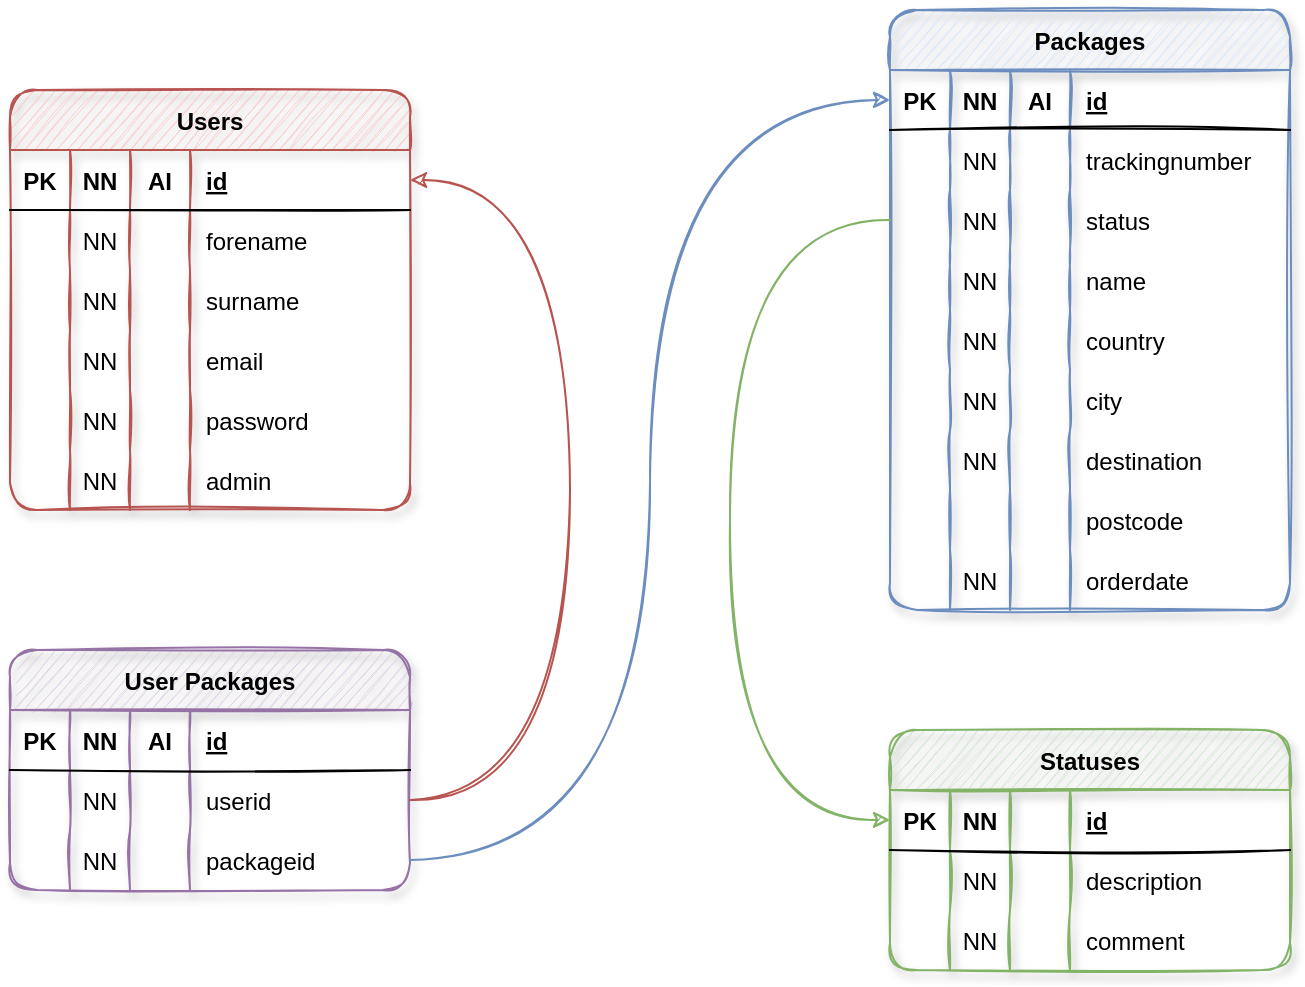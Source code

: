 <mxfile version="15.8.7" type="device" pages="3"><diagram id="2SBEv0Bh-jx4i68FpdK3" name="Relational Schema"><mxGraphModel dx="1746" dy="980" grid="0" gridSize="10" guides="1" tooltips="1" connect="1" arrows="1" fold="1" page="0" pageScale="1" pageWidth="827" pageHeight="1169" background="none" math="0" shadow="0"><root><mxCell id="0"/><mxCell id="1" parent="0"/><mxCell id="yt7wziMNBB6qx31A8yKx-2" value="Users" style="shape=table;startSize=30;container=1;collapsible=1;childLayout=tableLayout;fixedRows=1;rowLines=0;fontStyle=1;align=center;resizeLast=1;rounded=1;sketch=1;fillColor=#f8cecc;strokeColor=#b85450;swimlaneFillColor=none;shadow=1;" parent="1" vertex="1"><mxGeometry x="-240" y="280" width="200" height="210" as="geometry"/></mxCell><mxCell id="yt7wziMNBB6qx31A8yKx-3" value="" style="shape=partialRectangle;collapsible=0;dropTarget=0;pointerEvents=0;fillColor=none;top=0;left=0;bottom=1;right=0;points=[[0,0.5],[1,0.5]];portConstraint=eastwest;rounded=1;sketch=1;" parent="yt7wziMNBB6qx31A8yKx-2" vertex="1"><mxGeometry y="30" width="200" height="30" as="geometry"/></mxCell><mxCell id="yt7wziMNBB6qx31A8yKx-4" value="PK" style="shape=partialRectangle;connectable=0;fillColor=none;top=0;left=0;bottom=0;right=0;fontStyle=1;overflow=hidden;rounded=1;sketch=1;" parent="yt7wziMNBB6qx31A8yKx-3" vertex="1"><mxGeometry width="30" height="30" as="geometry"><mxRectangle width="30" height="30" as="alternateBounds"/></mxGeometry></mxCell><mxCell id="yt7wziMNBB6qx31A8yKx-27" value="NN" style="shape=partialRectangle;connectable=0;fillColor=none;top=0;left=0;bottom=0;right=0;fontStyle=1;overflow=hidden;rounded=1;sketch=1;" parent="yt7wziMNBB6qx31A8yKx-3" vertex="1"><mxGeometry x="30" width="30" height="30" as="geometry"><mxRectangle width="30" height="30" as="alternateBounds"/></mxGeometry></mxCell><mxCell id="yt7wziMNBB6qx31A8yKx-21" value="AI" style="shape=partialRectangle;connectable=0;fillColor=none;top=0;left=0;bottom=0;right=0;fontStyle=1;overflow=hidden;rounded=1;sketch=1;" parent="yt7wziMNBB6qx31A8yKx-3" vertex="1"><mxGeometry x="60" width="30" height="30" as="geometry"><mxRectangle width="30" height="30" as="alternateBounds"/></mxGeometry></mxCell><mxCell id="yt7wziMNBB6qx31A8yKx-5" value="id" style="shape=partialRectangle;connectable=0;fillColor=none;top=0;left=0;bottom=0;right=0;align=left;spacingLeft=6;fontStyle=5;overflow=hidden;rounded=1;sketch=1;" parent="yt7wziMNBB6qx31A8yKx-3" vertex="1"><mxGeometry x="90" width="110" height="30" as="geometry"><mxRectangle width="110" height="30" as="alternateBounds"/></mxGeometry></mxCell><mxCell id="yt7wziMNBB6qx31A8yKx-6" value="" style="shape=partialRectangle;collapsible=0;dropTarget=0;pointerEvents=0;fillColor=none;top=0;left=0;bottom=0;right=0;points=[[0,0.5],[1,0.5]];portConstraint=eastwest;rounded=1;sketch=1;" parent="yt7wziMNBB6qx31A8yKx-2" vertex="1"><mxGeometry y="60" width="200" height="30" as="geometry"/></mxCell><mxCell id="yt7wziMNBB6qx31A8yKx-7" value="" style="shape=partialRectangle;connectable=0;fillColor=none;top=0;left=0;bottom=0;right=0;editable=1;overflow=hidden;rounded=1;sketch=1;" parent="yt7wziMNBB6qx31A8yKx-6" vertex="1"><mxGeometry width="30" height="30" as="geometry"><mxRectangle width="30" height="30" as="alternateBounds"/></mxGeometry></mxCell><mxCell id="yt7wziMNBB6qx31A8yKx-28" value="NN" style="shape=partialRectangle;connectable=0;fillColor=none;top=0;left=0;bottom=0;right=0;editable=1;overflow=hidden;rounded=1;sketch=1;" parent="yt7wziMNBB6qx31A8yKx-6" vertex="1"><mxGeometry x="30" width="30" height="30" as="geometry"><mxRectangle width="30" height="30" as="alternateBounds"/></mxGeometry></mxCell><mxCell id="yt7wziMNBB6qx31A8yKx-22" style="shape=partialRectangle;connectable=0;fillColor=none;top=0;left=0;bottom=0;right=0;editable=1;overflow=hidden;rounded=1;sketch=1;" parent="yt7wziMNBB6qx31A8yKx-6" vertex="1"><mxGeometry x="60" width="30" height="30" as="geometry"><mxRectangle width="30" height="30" as="alternateBounds"/></mxGeometry></mxCell><mxCell id="yt7wziMNBB6qx31A8yKx-8" value="forename" style="shape=partialRectangle;connectable=0;fillColor=none;top=0;left=0;bottom=0;right=0;align=left;spacingLeft=6;overflow=hidden;rounded=1;sketch=1;" parent="yt7wziMNBB6qx31A8yKx-6" vertex="1"><mxGeometry x="90" width="110" height="30" as="geometry"><mxRectangle width="110" height="30" as="alternateBounds"/></mxGeometry></mxCell><mxCell id="yt7wziMNBB6qx31A8yKx-9" value="" style="shape=partialRectangle;collapsible=0;dropTarget=0;pointerEvents=0;fillColor=none;top=0;left=0;bottom=0;right=0;points=[[0,0.5],[1,0.5]];portConstraint=eastwest;rounded=1;sketch=1;" parent="yt7wziMNBB6qx31A8yKx-2" vertex="1"><mxGeometry y="90" width="200" height="30" as="geometry"/></mxCell><mxCell id="yt7wziMNBB6qx31A8yKx-10" value="" style="shape=partialRectangle;connectable=0;fillColor=none;top=0;left=0;bottom=0;right=0;editable=1;overflow=hidden;rounded=1;sketch=1;" parent="yt7wziMNBB6qx31A8yKx-9" vertex="1"><mxGeometry width="30" height="30" as="geometry"><mxRectangle width="30" height="30" as="alternateBounds"/></mxGeometry></mxCell><mxCell id="yt7wziMNBB6qx31A8yKx-29" value="NN" style="shape=partialRectangle;connectable=0;fillColor=none;top=0;left=0;bottom=0;right=0;editable=1;overflow=hidden;rounded=1;sketch=1;" parent="yt7wziMNBB6qx31A8yKx-9" vertex="1"><mxGeometry x="30" width="30" height="30" as="geometry"><mxRectangle width="30" height="30" as="alternateBounds"/></mxGeometry></mxCell><mxCell id="yt7wziMNBB6qx31A8yKx-23" style="shape=partialRectangle;connectable=0;fillColor=none;top=0;left=0;bottom=0;right=0;editable=1;overflow=hidden;rounded=1;sketch=1;" parent="yt7wziMNBB6qx31A8yKx-9" vertex="1"><mxGeometry x="60" width="30" height="30" as="geometry"><mxRectangle width="30" height="30" as="alternateBounds"/></mxGeometry></mxCell><mxCell id="yt7wziMNBB6qx31A8yKx-11" value="surname" style="shape=partialRectangle;connectable=0;fillColor=none;top=0;left=0;bottom=0;right=0;align=left;spacingLeft=6;overflow=hidden;rounded=1;sketch=1;" parent="yt7wziMNBB6qx31A8yKx-9" vertex="1"><mxGeometry x="90" width="110" height="30" as="geometry"><mxRectangle width="110" height="30" as="alternateBounds"/></mxGeometry></mxCell><mxCell id="yt7wziMNBB6qx31A8yKx-12" value="" style="shape=partialRectangle;collapsible=0;dropTarget=0;pointerEvents=0;fillColor=none;top=0;left=0;bottom=0;right=0;points=[[0,0.5],[1,0.5]];portConstraint=eastwest;rounded=1;sketch=1;" parent="yt7wziMNBB6qx31A8yKx-2" vertex="1"><mxGeometry y="120" width="200" height="30" as="geometry"/></mxCell><mxCell id="yt7wziMNBB6qx31A8yKx-13" value="" style="shape=partialRectangle;connectable=0;fillColor=none;top=0;left=0;bottom=0;right=0;editable=1;overflow=hidden;rounded=1;sketch=1;" parent="yt7wziMNBB6qx31A8yKx-12" vertex="1"><mxGeometry width="30" height="30" as="geometry"><mxRectangle width="30" height="30" as="alternateBounds"/></mxGeometry></mxCell><mxCell id="yt7wziMNBB6qx31A8yKx-30" value="NN" style="shape=partialRectangle;connectable=0;fillColor=none;top=0;left=0;bottom=0;right=0;editable=1;overflow=hidden;rounded=1;sketch=1;" parent="yt7wziMNBB6qx31A8yKx-12" vertex="1"><mxGeometry x="30" width="30" height="30" as="geometry"><mxRectangle width="30" height="30" as="alternateBounds"/></mxGeometry></mxCell><mxCell id="yt7wziMNBB6qx31A8yKx-24" style="shape=partialRectangle;connectable=0;fillColor=none;top=0;left=0;bottom=0;right=0;editable=1;overflow=hidden;rounded=1;sketch=1;" parent="yt7wziMNBB6qx31A8yKx-12" vertex="1"><mxGeometry x="60" width="30" height="30" as="geometry"><mxRectangle width="30" height="30" as="alternateBounds"/></mxGeometry></mxCell><mxCell id="yt7wziMNBB6qx31A8yKx-14" value="email" style="shape=partialRectangle;connectable=0;fillColor=none;top=0;left=0;bottom=0;right=0;align=left;spacingLeft=6;overflow=hidden;rounded=1;sketch=1;" parent="yt7wziMNBB6qx31A8yKx-12" vertex="1"><mxGeometry x="90" width="110" height="30" as="geometry"><mxRectangle width="110" height="30" as="alternateBounds"/></mxGeometry></mxCell><mxCell id="yt7wziMNBB6qx31A8yKx-15" style="shape=partialRectangle;collapsible=0;dropTarget=0;pointerEvents=0;fillColor=none;top=0;left=0;bottom=0;right=0;points=[[0,0.5],[1,0.5]];portConstraint=eastwest;rounded=1;sketch=1;" parent="yt7wziMNBB6qx31A8yKx-2" vertex="1"><mxGeometry y="150" width="200" height="30" as="geometry"/></mxCell><mxCell id="yt7wziMNBB6qx31A8yKx-16" style="shape=partialRectangle;connectable=0;fillColor=none;top=0;left=0;bottom=0;right=0;editable=1;overflow=hidden;rounded=1;sketch=1;" parent="yt7wziMNBB6qx31A8yKx-15" vertex="1"><mxGeometry width="30" height="30" as="geometry"><mxRectangle width="30" height="30" as="alternateBounds"/></mxGeometry></mxCell><mxCell id="yt7wziMNBB6qx31A8yKx-31" value="NN" style="shape=partialRectangle;connectable=0;fillColor=none;top=0;left=0;bottom=0;right=0;editable=1;overflow=hidden;rounded=1;sketch=1;" parent="yt7wziMNBB6qx31A8yKx-15" vertex="1"><mxGeometry x="30" width="30" height="30" as="geometry"><mxRectangle width="30" height="30" as="alternateBounds"/></mxGeometry></mxCell><mxCell id="yt7wziMNBB6qx31A8yKx-25" style="shape=partialRectangle;connectable=0;fillColor=none;top=0;left=0;bottom=0;right=0;editable=1;overflow=hidden;rounded=1;sketch=1;" parent="yt7wziMNBB6qx31A8yKx-15" vertex="1"><mxGeometry x="60" width="30" height="30" as="geometry"><mxRectangle width="30" height="30" as="alternateBounds"/></mxGeometry></mxCell><mxCell id="yt7wziMNBB6qx31A8yKx-17" value="password" style="shape=partialRectangle;connectable=0;fillColor=none;top=0;left=0;bottom=0;right=0;align=left;spacingLeft=6;overflow=hidden;rounded=1;sketch=1;" parent="yt7wziMNBB6qx31A8yKx-15" vertex="1"><mxGeometry x="90" width="110" height="30" as="geometry"><mxRectangle width="110" height="30" as="alternateBounds"/></mxGeometry></mxCell><mxCell id="yt7wziMNBB6qx31A8yKx-18" style="shape=partialRectangle;collapsible=0;dropTarget=0;pointerEvents=0;fillColor=none;top=0;left=0;bottom=0;right=0;points=[[0,0.5],[1,0.5]];portConstraint=eastwest;rounded=1;sketch=1;" parent="yt7wziMNBB6qx31A8yKx-2" vertex="1"><mxGeometry y="180" width="200" height="30" as="geometry"/></mxCell><mxCell id="yt7wziMNBB6qx31A8yKx-19" style="shape=partialRectangle;connectable=0;fillColor=none;top=0;left=0;bottom=0;right=0;editable=1;overflow=hidden;rounded=1;sketch=1;" parent="yt7wziMNBB6qx31A8yKx-18" vertex="1"><mxGeometry width="30" height="30" as="geometry"><mxRectangle width="30" height="30" as="alternateBounds"/></mxGeometry></mxCell><mxCell id="yt7wziMNBB6qx31A8yKx-32" value="NN" style="shape=partialRectangle;connectable=0;fillColor=none;top=0;left=0;bottom=0;right=0;editable=1;overflow=hidden;rounded=1;sketch=1;" parent="yt7wziMNBB6qx31A8yKx-18" vertex="1"><mxGeometry x="30" width="30" height="30" as="geometry"><mxRectangle width="30" height="30" as="alternateBounds"/></mxGeometry></mxCell><mxCell id="yt7wziMNBB6qx31A8yKx-26" style="shape=partialRectangle;connectable=0;fillColor=none;top=0;left=0;bottom=0;right=0;editable=1;overflow=hidden;rounded=1;sketch=1;" parent="yt7wziMNBB6qx31A8yKx-18" vertex="1"><mxGeometry x="60" width="30" height="30" as="geometry"><mxRectangle width="30" height="30" as="alternateBounds"/></mxGeometry></mxCell><mxCell id="yt7wziMNBB6qx31A8yKx-20" value="admin" style="shape=partialRectangle;connectable=0;fillColor=none;top=0;left=0;bottom=0;right=0;align=left;spacingLeft=6;overflow=hidden;rounded=1;sketch=1;" parent="yt7wziMNBB6qx31A8yKx-18" vertex="1"><mxGeometry x="90" width="110" height="30" as="geometry"><mxRectangle width="110" height="30" as="alternateBounds"/></mxGeometry></mxCell><mxCell id="yt7wziMNBB6qx31A8yKx-34" value="Packages" style="shape=table;startSize=30;container=1;collapsible=1;childLayout=tableLayout;fixedRows=1;rowLines=0;fontStyle=1;align=center;resizeLast=1;rounded=1;sketch=1;fillColor=#dae8fc;strokeColor=#6c8ebf;swimlaneFillColor=none;shadow=1;" parent="1" vertex="1"><mxGeometry x="200" y="240" width="200" height="300" as="geometry"/></mxCell><mxCell id="yt7wziMNBB6qx31A8yKx-35" value="" style="shape=partialRectangle;collapsible=0;dropTarget=0;pointerEvents=0;fillColor=none;top=0;left=0;bottom=1;right=0;points=[[0,0.5],[1,0.5]];portConstraint=eastwest;rounded=1;sketch=1;" parent="yt7wziMNBB6qx31A8yKx-34" vertex="1"><mxGeometry y="30" width="200" height="30" as="geometry"/></mxCell><mxCell id="yt7wziMNBB6qx31A8yKx-36" value="PK" style="shape=partialRectangle;connectable=0;fillColor=none;top=0;left=0;bottom=0;right=0;fontStyle=1;overflow=hidden;rounded=1;sketch=1;" parent="yt7wziMNBB6qx31A8yKx-35" vertex="1"><mxGeometry width="30" height="30" as="geometry"><mxRectangle width="30" height="30" as="alternateBounds"/></mxGeometry></mxCell><mxCell id="yt7wziMNBB6qx31A8yKx-37" value="NN" style="shape=partialRectangle;connectable=0;fillColor=none;top=0;left=0;bottom=0;right=0;fontStyle=1;overflow=hidden;rounded=1;sketch=1;" parent="yt7wziMNBB6qx31A8yKx-35" vertex="1"><mxGeometry x="30" width="30" height="30" as="geometry"><mxRectangle width="30" height="30" as="alternateBounds"/></mxGeometry></mxCell><mxCell id="yt7wziMNBB6qx31A8yKx-38" value="AI" style="shape=partialRectangle;connectable=0;fillColor=none;top=0;left=0;bottom=0;right=0;fontStyle=1;overflow=hidden;rounded=1;sketch=1;" parent="yt7wziMNBB6qx31A8yKx-35" vertex="1"><mxGeometry x="60" width="30" height="30" as="geometry"><mxRectangle width="30" height="30" as="alternateBounds"/></mxGeometry></mxCell><mxCell id="yt7wziMNBB6qx31A8yKx-39" value="id" style="shape=partialRectangle;connectable=0;fillColor=none;top=0;left=0;bottom=0;right=0;align=left;spacingLeft=6;fontStyle=5;overflow=hidden;rounded=1;sketch=1;" parent="yt7wziMNBB6qx31A8yKx-35" vertex="1"><mxGeometry x="90" width="110" height="30" as="geometry"><mxRectangle width="110" height="30" as="alternateBounds"/></mxGeometry></mxCell><mxCell id="yt7wziMNBB6qx31A8yKx-40" value="" style="shape=partialRectangle;collapsible=0;dropTarget=0;pointerEvents=0;fillColor=none;top=0;left=0;bottom=0;right=0;points=[[0,0.5],[1,0.5]];portConstraint=eastwest;rounded=1;sketch=1;" parent="yt7wziMNBB6qx31A8yKx-34" vertex="1"><mxGeometry y="60" width="200" height="30" as="geometry"/></mxCell><mxCell id="yt7wziMNBB6qx31A8yKx-41" value="" style="shape=partialRectangle;connectable=0;fillColor=none;top=0;left=0;bottom=0;right=0;editable=1;overflow=hidden;rounded=1;sketch=1;" parent="yt7wziMNBB6qx31A8yKx-40" vertex="1"><mxGeometry width="30" height="30" as="geometry"><mxRectangle width="30" height="30" as="alternateBounds"/></mxGeometry></mxCell><mxCell id="yt7wziMNBB6qx31A8yKx-42" value="NN" style="shape=partialRectangle;connectable=0;fillColor=none;top=0;left=0;bottom=0;right=0;editable=1;overflow=hidden;rounded=1;sketch=1;" parent="yt7wziMNBB6qx31A8yKx-40" vertex="1"><mxGeometry x="30" width="30" height="30" as="geometry"><mxRectangle width="30" height="30" as="alternateBounds"/></mxGeometry></mxCell><mxCell id="yt7wziMNBB6qx31A8yKx-43" style="shape=partialRectangle;connectable=0;fillColor=none;top=0;left=0;bottom=0;right=0;editable=1;overflow=hidden;rounded=1;sketch=1;" parent="yt7wziMNBB6qx31A8yKx-40" vertex="1"><mxGeometry x="60" width="30" height="30" as="geometry"><mxRectangle width="30" height="30" as="alternateBounds"/></mxGeometry></mxCell><mxCell id="yt7wziMNBB6qx31A8yKx-44" value="trackingnumber" style="shape=partialRectangle;connectable=0;fillColor=none;top=0;left=0;bottom=0;right=0;align=left;spacingLeft=6;overflow=hidden;rounded=1;sketch=1;" parent="yt7wziMNBB6qx31A8yKx-40" vertex="1"><mxGeometry x="90" width="110" height="30" as="geometry"><mxRectangle width="110" height="30" as="alternateBounds"/></mxGeometry></mxCell><mxCell id="yt7wziMNBB6qx31A8yKx-45" value="" style="shape=partialRectangle;collapsible=0;dropTarget=0;pointerEvents=0;fillColor=none;top=0;left=0;bottom=0;right=0;points=[[0,0.5],[1,0.5]];portConstraint=eastwest;rounded=1;sketch=1;" parent="yt7wziMNBB6qx31A8yKx-34" vertex="1"><mxGeometry y="90" width="200" height="30" as="geometry"/></mxCell><mxCell id="yt7wziMNBB6qx31A8yKx-46" value="" style="shape=partialRectangle;connectable=0;fillColor=none;top=0;left=0;bottom=0;right=0;editable=1;overflow=hidden;rounded=1;sketch=1;" parent="yt7wziMNBB6qx31A8yKx-45" vertex="1"><mxGeometry width="30" height="30" as="geometry"><mxRectangle width="30" height="30" as="alternateBounds"/></mxGeometry></mxCell><mxCell id="yt7wziMNBB6qx31A8yKx-47" value="NN" style="shape=partialRectangle;connectable=0;fillColor=none;top=0;left=0;bottom=0;right=0;editable=1;overflow=hidden;rounded=1;sketch=1;" parent="yt7wziMNBB6qx31A8yKx-45" vertex="1"><mxGeometry x="30" width="30" height="30" as="geometry"><mxRectangle width="30" height="30" as="alternateBounds"/></mxGeometry></mxCell><mxCell id="yt7wziMNBB6qx31A8yKx-48" style="shape=partialRectangle;connectable=0;fillColor=none;top=0;left=0;bottom=0;right=0;editable=1;overflow=hidden;rounded=1;sketch=1;" parent="yt7wziMNBB6qx31A8yKx-45" vertex="1"><mxGeometry x="60" width="30" height="30" as="geometry"><mxRectangle width="30" height="30" as="alternateBounds"/></mxGeometry></mxCell><mxCell id="yt7wziMNBB6qx31A8yKx-49" value="status" style="shape=partialRectangle;connectable=0;fillColor=none;top=0;left=0;bottom=0;right=0;align=left;spacingLeft=6;overflow=hidden;rounded=1;sketch=1;" parent="yt7wziMNBB6qx31A8yKx-45" vertex="1"><mxGeometry x="90" width="110" height="30" as="geometry"><mxRectangle width="110" height="30" as="alternateBounds"/></mxGeometry></mxCell><mxCell id="yt7wziMNBB6qx31A8yKx-50" value="" style="shape=partialRectangle;collapsible=0;dropTarget=0;pointerEvents=0;fillColor=none;top=0;left=0;bottom=0;right=0;points=[[0,0.5],[1,0.5]];portConstraint=eastwest;rounded=1;sketch=1;" parent="yt7wziMNBB6qx31A8yKx-34" vertex="1"><mxGeometry y="120" width="200" height="30" as="geometry"/></mxCell><mxCell id="yt7wziMNBB6qx31A8yKx-51" value="" style="shape=partialRectangle;connectable=0;fillColor=none;top=0;left=0;bottom=0;right=0;editable=1;overflow=hidden;rounded=1;sketch=1;" parent="yt7wziMNBB6qx31A8yKx-50" vertex="1"><mxGeometry width="30" height="30" as="geometry"><mxRectangle width="30" height="30" as="alternateBounds"/></mxGeometry></mxCell><mxCell id="yt7wziMNBB6qx31A8yKx-52" value="NN" style="shape=partialRectangle;connectable=0;fillColor=none;top=0;left=0;bottom=0;right=0;editable=1;overflow=hidden;rounded=1;sketch=1;" parent="yt7wziMNBB6qx31A8yKx-50" vertex="1"><mxGeometry x="30" width="30" height="30" as="geometry"><mxRectangle width="30" height="30" as="alternateBounds"/></mxGeometry></mxCell><mxCell id="yt7wziMNBB6qx31A8yKx-53" style="shape=partialRectangle;connectable=0;fillColor=none;top=0;left=0;bottom=0;right=0;editable=1;overflow=hidden;rounded=1;sketch=1;" parent="yt7wziMNBB6qx31A8yKx-50" vertex="1"><mxGeometry x="60" width="30" height="30" as="geometry"><mxRectangle width="30" height="30" as="alternateBounds"/></mxGeometry></mxCell><mxCell id="yt7wziMNBB6qx31A8yKx-54" value="name" style="shape=partialRectangle;connectable=0;fillColor=none;top=0;left=0;bottom=0;right=0;align=left;spacingLeft=6;overflow=hidden;rounded=1;sketch=1;" parent="yt7wziMNBB6qx31A8yKx-50" vertex="1"><mxGeometry x="90" width="110" height="30" as="geometry"><mxRectangle width="110" height="30" as="alternateBounds"/></mxGeometry></mxCell><mxCell id="yt7wziMNBB6qx31A8yKx-55" style="shape=partialRectangle;collapsible=0;dropTarget=0;pointerEvents=0;fillColor=none;top=0;left=0;bottom=0;right=0;points=[[0,0.5],[1,0.5]];portConstraint=eastwest;rounded=1;sketch=1;" parent="yt7wziMNBB6qx31A8yKx-34" vertex="1"><mxGeometry y="150" width="200" height="30" as="geometry"/></mxCell><mxCell id="yt7wziMNBB6qx31A8yKx-56" style="shape=partialRectangle;connectable=0;fillColor=none;top=0;left=0;bottom=0;right=0;editable=1;overflow=hidden;rounded=1;sketch=1;" parent="yt7wziMNBB6qx31A8yKx-55" vertex="1"><mxGeometry width="30" height="30" as="geometry"><mxRectangle width="30" height="30" as="alternateBounds"/></mxGeometry></mxCell><mxCell id="yt7wziMNBB6qx31A8yKx-57" value="NN" style="shape=partialRectangle;connectable=0;fillColor=none;top=0;left=0;bottom=0;right=0;editable=1;overflow=hidden;rounded=1;sketch=1;" parent="yt7wziMNBB6qx31A8yKx-55" vertex="1"><mxGeometry x="30" width="30" height="30" as="geometry"><mxRectangle width="30" height="30" as="alternateBounds"/></mxGeometry></mxCell><mxCell id="yt7wziMNBB6qx31A8yKx-58" style="shape=partialRectangle;connectable=0;fillColor=none;top=0;left=0;bottom=0;right=0;editable=1;overflow=hidden;rounded=1;sketch=1;" parent="yt7wziMNBB6qx31A8yKx-55" vertex="1"><mxGeometry x="60" width="30" height="30" as="geometry"><mxRectangle width="30" height="30" as="alternateBounds"/></mxGeometry></mxCell><mxCell id="yt7wziMNBB6qx31A8yKx-59" value="country" style="shape=partialRectangle;connectable=0;fillColor=none;top=0;left=0;bottom=0;right=0;align=left;spacingLeft=6;overflow=hidden;rounded=1;sketch=1;" parent="yt7wziMNBB6qx31A8yKx-55" vertex="1"><mxGeometry x="90" width="110" height="30" as="geometry"><mxRectangle width="110" height="30" as="alternateBounds"/></mxGeometry></mxCell><mxCell id="yt7wziMNBB6qx31A8yKx-60" style="shape=partialRectangle;collapsible=0;dropTarget=0;pointerEvents=0;fillColor=none;top=0;left=0;bottom=0;right=0;points=[[0,0.5],[1,0.5]];portConstraint=eastwest;rounded=1;sketch=1;" parent="yt7wziMNBB6qx31A8yKx-34" vertex="1"><mxGeometry y="180" width="200" height="30" as="geometry"/></mxCell><mxCell id="yt7wziMNBB6qx31A8yKx-61" style="shape=partialRectangle;connectable=0;fillColor=none;top=0;left=0;bottom=0;right=0;editable=1;overflow=hidden;rounded=1;sketch=1;" parent="yt7wziMNBB6qx31A8yKx-60" vertex="1"><mxGeometry width="30" height="30" as="geometry"><mxRectangle width="30" height="30" as="alternateBounds"/></mxGeometry></mxCell><mxCell id="yt7wziMNBB6qx31A8yKx-62" value="NN" style="shape=partialRectangle;connectable=0;fillColor=none;top=0;left=0;bottom=0;right=0;editable=1;overflow=hidden;rounded=1;sketch=1;" parent="yt7wziMNBB6qx31A8yKx-60" vertex="1"><mxGeometry x="30" width="30" height="30" as="geometry"><mxRectangle width="30" height="30" as="alternateBounds"/></mxGeometry></mxCell><mxCell id="yt7wziMNBB6qx31A8yKx-63" style="shape=partialRectangle;connectable=0;fillColor=none;top=0;left=0;bottom=0;right=0;editable=1;overflow=hidden;rounded=1;sketch=1;" parent="yt7wziMNBB6qx31A8yKx-60" vertex="1"><mxGeometry x="60" width="30" height="30" as="geometry"><mxRectangle width="30" height="30" as="alternateBounds"/></mxGeometry></mxCell><mxCell id="yt7wziMNBB6qx31A8yKx-64" value="city" style="shape=partialRectangle;connectable=0;fillColor=none;top=0;left=0;bottom=0;right=0;align=left;spacingLeft=6;overflow=hidden;rounded=1;sketch=1;" parent="yt7wziMNBB6qx31A8yKx-60" vertex="1"><mxGeometry x="90" width="110" height="30" as="geometry"><mxRectangle width="110" height="30" as="alternateBounds"/></mxGeometry></mxCell><mxCell id="yt7wziMNBB6qx31A8yKx-75" style="shape=partialRectangle;collapsible=0;dropTarget=0;pointerEvents=0;fillColor=none;top=0;left=0;bottom=0;right=0;points=[[0,0.5],[1,0.5]];portConstraint=eastwest;rounded=1;sketch=1;" parent="yt7wziMNBB6qx31A8yKx-34" vertex="1"><mxGeometry y="210" width="200" height="30" as="geometry"/></mxCell><mxCell id="yt7wziMNBB6qx31A8yKx-76" style="shape=partialRectangle;connectable=0;fillColor=none;top=0;left=0;bottom=0;right=0;editable=1;overflow=hidden;rounded=1;sketch=1;" parent="yt7wziMNBB6qx31A8yKx-75" vertex="1"><mxGeometry width="30" height="30" as="geometry"><mxRectangle width="30" height="30" as="alternateBounds"/></mxGeometry></mxCell><mxCell id="yt7wziMNBB6qx31A8yKx-77" value="NN" style="shape=partialRectangle;connectable=0;fillColor=none;top=0;left=0;bottom=0;right=0;editable=1;overflow=hidden;rounded=1;sketch=1;" parent="yt7wziMNBB6qx31A8yKx-75" vertex="1"><mxGeometry x="30" width="30" height="30" as="geometry"><mxRectangle width="30" height="30" as="alternateBounds"/></mxGeometry></mxCell><mxCell id="yt7wziMNBB6qx31A8yKx-78" style="shape=partialRectangle;connectable=0;fillColor=none;top=0;left=0;bottom=0;right=0;editable=1;overflow=hidden;rounded=1;sketch=1;" parent="yt7wziMNBB6qx31A8yKx-75" vertex="1"><mxGeometry x="60" width="30" height="30" as="geometry"><mxRectangle width="30" height="30" as="alternateBounds"/></mxGeometry></mxCell><mxCell id="yt7wziMNBB6qx31A8yKx-79" value="destination" style="shape=partialRectangle;connectable=0;fillColor=none;top=0;left=0;bottom=0;right=0;align=left;spacingLeft=6;overflow=hidden;rounded=1;sketch=1;" parent="yt7wziMNBB6qx31A8yKx-75" vertex="1"><mxGeometry x="90" width="110" height="30" as="geometry"><mxRectangle width="110" height="30" as="alternateBounds"/></mxGeometry></mxCell><mxCell id="yt7wziMNBB6qx31A8yKx-70" style="shape=partialRectangle;collapsible=0;dropTarget=0;pointerEvents=0;fillColor=none;top=0;left=0;bottom=0;right=0;points=[[0,0.5],[1,0.5]];portConstraint=eastwest;rounded=1;sketch=1;" parent="yt7wziMNBB6qx31A8yKx-34" vertex="1"><mxGeometry y="240" width="200" height="30" as="geometry"/></mxCell><mxCell id="yt7wziMNBB6qx31A8yKx-71" style="shape=partialRectangle;connectable=0;fillColor=none;top=0;left=0;bottom=0;right=0;editable=1;overflow=hidden;rounded=1;sketch=1;" parent="yt7wziMNBB6qx31A8yKx-70" vertex="1"><mxGeometry width="30" height="30" as="geometry"><mxRectangle width="30" height="30" as="alternateBounds"/></mxGeometry></mxCell><mxCell id="yt7wziMNBB6qx31A8yKx-72" style="shape=partialRectangle;connectable=0;fillColor=none;top=0;left=0;bottom=0;right=0;editable=1;overflow=hidden;rounded=1;sketch=1;" parent="yt7wziMNBB6qx31A8yKx-70" vertex="1"><mxGeometry x="30" width="30" height="30" as="geometry"><mxRectangle width="30" height="30" as="alternateBounds"/></mxGeometry></mxCell><mxCell id="yt7wziMNBB6qx31A8yKx-73" style="shape=partialRectangle;connectable=0;fillColor=none;top=0;left=0;bottom=0;right=0;editable=1;overflow=hidden;rounded=1;sketch=1;" parent="yt7wziMNBB6qx31A8yKx-70" vertex="1"><mxGeometry x="60" width="30" height="30" as="geometry"><mxRectangle width="30" height="30" as="alternateBounds"/></mxGeometry></mxCell><mxCell id="yt7wziMNBB6qx31A8yKx-74" value="postcode" style="shape=partialRectangle;connectable=0;fillColor=none;top=0;left=0;bottom=0;right=0;align=left;spacingLeft=6;overflow=hidden;rounded=1;sketch=1;" parent="yt7wziMNBB6qx31A8yKx-70" vertex="1"><mxGeometry x="90" width="110" height="30" as="geometry"><mxRectangle width="110" height="30" as="alternateBounds"/></mxGeometry></mxCell><mxCell id="yt7wziMNBB6qx31A8yKx-65" style="shape=partialRectangle;collapsible=0;dropTarget=0;pointerEvents=0;fillColor=none;top=0;left=0;bottom=0;right=0;points=[[0,0.5],[1,0.5]];portConstraint=eastwest;rounded=1;sketch=1;" parent="yt7wziMNBB6qx31A8yKx-34" vertex="1"><mxGeometry y="270" width="200" height="30" as="geometry"/></mxCell><mxCell id="yt7wziMNBB6qx31A8yKx-66" style="shape=partialRectangle;connectable=0;fillColor=none;top=0;left=0;bottom=0;right=0;editable=1;overflow=hidden;rounded=1;sketch=1;" parent="yt7wziMNBB6qx31A8yKx-65" vertex="1"><mxGeometry width="30" height="30" as="geometry"><mxRectangle width="30" height="30" as="alternateBounds"/></mxGeometry></mxCell><mxCell id="yt7wziMNBB6qx31A8yKx-67" value="NN" style="shape=partialRectangle;connectable=0;fillColor=none;top=0;left=0;bottom=0;right=0;editable=1;overflow=hidden;rounded=1;sketch=1;" parent="yt7wziMNBB6qx31A8yKx-65" vertex="1"><mxGeometry x="30" width="30" height="30" as="geometry"><mxRectangle width="30" height="30" as="alternateBounds"/></mxGeometry></mxCell><mxCell id="yt7wziMNBB6qx31A8yKx-68" style="shape=partialRectangle;connectable=0;fillColor=none;top=0;left=0;bottom=0;right=0;editable=1;overflow=hidden;rounded=1;sketch=1;" parent="yt7wziMNBB6qx31A8yKx-65" vertex="1"><mxGeometry x="60" width="30" height="30" as="geometry"><mxRectangle width="30" height="30" as="alternateBounds"/></mxGeometry></mxCell><mxCell id="yt7wziMNBB6qx31A8yKx-69" value="orderdate" style="shape=partialRectangle;connectable=0;fillColor=none;top=0;left=0;bottom=0;right=0;align=left;spacingLeft=6;overflow=hidden;rounded=1;sketch=1;" parent="yt7wziMNBB6qx31A8yKx-65" vertex="1"><mxGeometry x="90" width="110" height="30" as="geometry"><mxRectangle width="110" height="30" as="alternateBounds"/></mxGeometry></mxCell><mxCell id="yt7wziMNBB6qx31A8yKx-80" value="User Packages" style="shape=table;startSize=30;container=1;collapsible=1;childLayout=tableLayout;fixedRows=1;rowLines=0;fontStyle=1;align=center;resizeLast=1;rounded=1;sketch=1;fillColor=#e1d5e7;strokeColor=#9673a6;swimlaneFillColor=none;shadow=1;" parent="1" vertex="1"><mxGeometry x="-240" y="560" width="200" height="120" as="geometry"/></mxCell><mxCell id="yt7wziMNBB6qx31A8yKx-81" value="" style="shape=partialRectangle;collapsible=0;dropTarget=0;pointerEvents=0;fillColor=none;top=0;left=0;bottom=1;right=0;points=[[0,0.5],[1,0.5]];portConstraint=eastwest;rounded=1;sketch=1;" parent="yt7wziMNBB6qx31A8yKx-80" vertex="1"><mxGeometry y="30" width="200" height="30" as="geometry"/></mxCell><mxCell id="yt7wziMNBB6qx31A8yKx-82" value="PK" style="shape=partialRectangle;connectable=0;fillColor=none;top=0;left=0;bottom=0;right=0;fontStyle=1;overflow=hidden;rounded=1;sketch=1;" parent="yt7wziMNBB6qx31A8yKx-81" vertex="1"><mxGeometry width="30" height="30" as="geometry"><mxRectangle width="30" height="30" as="alternateBounds"/></mxGeometry></mxCell><mxCell id="yt7wziMNBB6qx31A8yKx-83" value="NN" style="shape=partialRectangle;connectable=0;fillColor=none;top=0;left=0;bottom=0;right=0;fontStyle=1;overflow=hidden;rounded=1;sketch=1;" parent="yt7wziMNBB6qx31A8yKx-81" vertex="1"><mxGeometry x="30" width="30" height="30" as="geometry"><mxRectangle width="30" height="30" as="alternateBounds"/></mxGeometry></mxCell><mxCell id="yt7wziMNBB6qx31A8yKx-84" value="AI" style="shape=partialRectangle;connectable=0;fillColor=none;top=0;left=0;bottom=0;right=0;fontStyle=1;overflow=hidden;rounded=1;sketch=1;" parent="yt7wziMNBB6qx31A8yKx-81" vertex="1"><mxGeometry x="60" width="30" height="30" as="geometry"><mxRectangle width="30" height="30" as="alternateBounds"/></mxGeometry></mxCell><mxCell id="yt7wziMNBB6qx31A8yKx-85" value="id" style="shape=partialRectangle;connectable=0;fillColor=none;top=0;left=0;bottom=0;right=0;align=left;spacingLeft=6;fontStyle=5;overflow=hidden;rounded=1;sketch=1;" parent="yt7wziMNBB6qx31A8yKx-81" vertex="1"><mxGeometry x="90" width="110" height="30" as="geometry"><mxRectangle width="110" height="30" as="alternateBounds"/></mxGeometry></mxCell><mxCell id="yt7wziMNBB6qx31A8yKx-86" value="" style="shape=partialRectangle;collapsible=0;dropTarget=0;pointerEvents=0;fillColor=none;top=0;left=0;bottom=0;right=0;points=[[0,0.5],[1,0.5]];portConstraint=eastwest;rounded=1;sketch=1;" parent="yt7wziMNBB6qx31A8yKx-80" vertex="1"><mxGeometry y="60" width="200" height="30" as="geometry"/></mxCell><mxCell id="yt7wziMNBB6qx31A8yKx-87" value="" style="shape=partialRectangle;connectable=0;fillColor=none;top=0;left=0;bottom=0;right=0;editable=1;overflow=hidden;rounded=1;sketch=1;" parent="yt7wziMNBB6qx31A8yKx-86" vertex="1"><mxGeometry width="30" height="30" as="geometry"><mxRectangle width="30" height="30" as="alternateBounds"/></mxGeometry></mxCell><mxCell id="yt7wziMNBB6qx31A8yKx-88" value="NN" style="shape=partialRectangle;connectable=0;fillColor=none;top=0;left=0;bottom=0;right=0;editable=1;overflow=hidden;rounded=1;sketch=1;" parent="yt7wziMNBB6qx31A8yKx-86" vertex="1"><mxGeometry x="30" width="30" height="30" as="geometry"><mxRectangle width="30" height="30" as="alternateBounds"/></mxGeometry></mxCell><mxCell id="yt7wziMNBB6qx31A8yKx-89" style="shape=partialRectangle;connectable=0;fillColor=none;top=0;left=0;bottom=0;right=0;editable=1;overflow=hidden;rounded=1;sketch=1;" parent="yt7wziMNBB6qx31A8yKx-86" vertex="1"><mxGeometry x="60" width="30" height="30" as="geometry"><mxRectangle width="30" height="30" as="alternateBounds"/></mxGeometry></mxCell><mxCell id="yt7wziMNBB6qx31A8yKx-90" value="userid" style="shape=partialRectangle;connectable=0;fillColor=none;top=0;left=0;bottom=0;right=0;align=left;spacingLeft=6;overflow=hidden;rounded=1;sketch=1;" parent="yt7wziMNBB6qx31A8yKx-86" vertex="1"><mxGeometry x="90" width="110" height="30" as="geometry"><mxRectangle width="110" height="30" as="alternateBounds"/></mxGeometry></mxCell><mxCell id="yt7wziMNBB6qx31A8yKx-91" value="" style="shape=partialRectangle;collapsible=0;dropTarget=0;pointerEvents=0;fillColor=none;top=0;left=0;bottom=0;right=0;points=[[0,0.5],[1,0.5]];portConstraint=eastwest;rounded=1;sketch=1;" parent="yt7wziMNBB6qx31A8yKx-80" vertex="1"><mxGeometry y="90" width="200" height="30" as="geometry"/></mxCell><mxCell id="yt7wziMNBB6qx31A8yKx-92" value="" style="shape=partialRectangle;connectable=0;fillColor=none;top=0;left=0;bottom=0;right=0;editable=1;overflow=hidden;rounded=1;sketch=1;" parent="yt7wziMNBB6qx31A8yKx-91" vertex="1"><mxGeometry width="30" height="30" as="geometry"><mxRectangle width="30" height="30" as="alternateBounds"/></mxGeometry></mxCell><mxCell id="yt7wziMNBB6qx31A8yKx-93" value="NN" style="shape=partialRectangle;connectable=0;fillColor=none;top=0;left=0;bottom=0;right=0;editable=1;overflow=hidden;rounded=1;sketch=1;" parent="yt7wziMNBB6qx31A8yKx-91" vertex="1"><mxGeometry x="30" width="30" height="30" as="geometry"><mxRectangle width="30" height="30" as="alternateBounds"/></mxGeometry></mxCell><mxCell id="yt7wziMNBB6qx31A8yKx-94" style="shape=partialRectangle;connectable=0;fillColor=none;top=0;left=0;bottom=0;right=0;editable=1;overflow=hidden;rounded=1;sketch=1;" parent="yt7wziMNBB6qx31A8yKx-91" vertex="1"><mxGeometry x="60" width="30" height="30" as="geometry"><mxRectangle width="30" height="30" as="alternateBounds"/></mxGeometry></mxCell><mxCell id="yt7wziMNBB6qx31A8yKx-95" value="packageid" style="shape=partialRectangle;connectable=0;fillColor=none;top=0;left=0;bottom=0;right=0;align=left;spacingLeft=6;overflow=hidden;rounded=1;sketch=1;" parent="yt7wziMNBB6qx31A8yKx-91" vertex="1"><mxGeometry x="90" width="110" height="30" as="geometry"><mxRectangle width="110" height="30" as="alternateBounds"/></mxGeometry></mxCell><mxCell id="yt7wziMNBB6qx31A8yKx-111" style="edgeStyle=orthogonalEdgeStyle;curved=1;rounded=1;sketch=1;orthogonalLoop=1;jettySize=auto;html=1;exitX=1;exitY=0.5;exitDx=0;exitDy=0;entryX=1;entryY=0.5;entryDx=0;entryDy=0;fillColor=#f8cecc;strokeColor=#b85450;" parent="1" source="yt7wziMNBB6qx31A8yKx-86" target="yt7wziMNBB6qx31A8yKx-3" edge="1"><mxGeometry relative="1" as="geometry"><Array as="points"><mxPoint x="40" y="635"/><mxPoint x="40" y="325"/></Array></mxGeometry></mxCell><mxCell id="yt7wziMNBB6qx31A8yKx-112" style="edgeStyle=orthogonalEdgeStyle;curved=1;rounded=1;sketch=1;orthogonalLoop=1;jettySize=auto;html=1;exitX=1;exitY=0.5;exitDx=0;exitDy=0;entryX=0;entryY=0.5;entryDx=0;entryDy=0;fillColor=#dae8fc;strokeColor=#6c8ebf;" parent="1" source="yt7wziMNBB6qx31A8yKx-91" target="yt7wziMNBB6qx31A8yKx-35" edge="1"><mxGeometry relative="1" as="geometry"><Array as="points"><mxPoint x="80" y="665"/><mxPoint x="80" y="285"/></Array></mxGeometry></mxCell><mxCell id="yt7wziMNBB6qx31A8yKx-113" value="Statuses" style="shape=table;startSize=30;container=1;collapsible=1;childLayout=tableLayout;fixedRows=1;rowLines=0;fontStyle=1;align=center;resizeLast=1;rounded=1;sketch=1;fillColor=#d5e8d4;strokeColor=#82b366;swimlaneFillColor=none;shadow=1;" parent="1" vertex="1"><mxGeometry x="200" y="600" width="200" height="120" as="geometry"/></mxCell><mxCell id="yt7wziMNBB6qx31A8yKx-114" value="" style="shape=partialRectangle;collapsible=0;dropTarget=0;pointerEvents=0;fillColor=none;top=0;left=0;bottom=1;right=0;points=[[0,0.5],[1,0.5]];portConstraint=eastwest;rounded=1;sketch=1;" parent="yt7wziMNBB6qx31A8yKx-113" vertex="1"><mxGeometry y="30" width="200" height="30" as="geometry"/></mxCell><mxCell id="yt7wziMNBB6qx31A8yKx-115" value="PK" style="shape=partialRectangle;connectable=0;fillColor=none;top=0;left=0;bottom=0;right=0;fontStyle=1;overflow=hidden;rounded=1;sketch=1;" parent="yt7wziMNBB6qx31A8yKx-114" vertex="1"><mxGeometry width="30" height="30" as="geometry"><mxRectangle width="30" height="30" as="alternateBounds"/></mxGeometry></mxCell><mxCell id="yt7wziMNBB6qx31A8yKx-116" value="NN" style="shape=partialRectangle;connectable=0;fillColor=none;top=0;left=0;bottom=0;right=0;fontStyle=1;overflow=hidden;rounded=1;sketch=1;" parent="yt7wziMNBB6qx31A8yKx-114" vertex="1"><mxGeometry x="30" width="30" height="30" as="geometry"><mxRectangle width="30" height="30" as="alternateBounds"/></mxGeometry></mxCell><mxCell id="yt7wziMNBB6qx31A8yKx-117" value="" style="shape=partialRectangle;connectable=0;fillColor=none;top=0;left=0;bottom=0;right=0;fontStyle=1;overflow=hidden;rounded=1;sketch=1;" parent="yt7wziMNBB6qx31A8yKx-114" vertex="1"><mxGeometry x="60" width="30" height="30" as="geometry"><mxRectangle width="30" height="30" as="alternateBounds"/></mxGeometry></mxCell><mxCell id="yt7wziMNBB6qx31A8yKx-118" value="id" style="shape=partialRectangle;connectable=0;fillColor=none;top=0;left=0;bottom=0;right=0;align=left;spacingLeft=6;fontStyle=5;overflow=hidden;rounded=1;sketch=1;" parent="yt7wziMNBB6qx31A8yKx-114" vertex="1"><mxGeometry x="90" width="110" height="30" as="geometry"><mxRectangle width="110" height="30" as="alternateBounds"/></mxGeometry></mxCell><mxCell id="yt7wziMNBB6qx31A8yKx-119" value="" style="shape=partialRectangle;collapsible=0;dropTarget=0;pointerEvents=0;fillColor=none;top=0;left=0;bottom=0;right=0;points=[[0,0.5],[1,0.5]];portConstraint=eastwest;rounded=1;sketch=1;" parent="yt7wziMNBB6qx31A8yKx-113" vertex="1"><mxGeometry y="60" width="200" height="30" as="geometry"/></mxCell><mxCell id="yt7wziMNBB6qx31A8yKx-120" value="" style="shape=partialRectangle;connectable=0;fillColor=none;top=0;left=0;bottom=0;right=0;editable=1;overflow=hidden;rounded=1;sketch=1;" parent="yt7wziMNBB6qx31A8yKx-119" vertex="1"><mxGeometry width="30" height="30" as="geometry"><mxRectangle width="30" height="30" as="alternateBounds"/></mxGeometry></mxCell><mxCell id="yt7wziMNBB6qx31A8yKx-121" value="NN" style="shape=partialRectangle;connectable=0;fillColor=none;top=0;left=0;bottom=0;right=0;editable=1;overflow=hidden;rounded=1;sketch=1;" parent="yt7wziMNBB6qx31A8yKx-119" vertex="1"><mxGeometry x="30" width="30" height="30" as="geometry"><mxRectangle width="30" height="30" as="alternateBounds"/></mxGeometry></mxCell><mxCell id="yt7wziMNBB6qx31A8yKx-122" style="shape=partialRectangle;connectable=0;fillColor=none;top=0;left=0;bottom=0;right=0;editable=1;overflow=hidden;rounded=1;sketch=1;" parent="yt7wziMNBB6qx31A8yKx-119" vertex="1"><mxGeometry x="60" width="30" height="30" as="geometry"><mxRectangle width="30" height="30" as="alternateBounds"/></mxGeometry></mxCell><mxCell id="yt7wziMNBB6qx31A8yKx-123" value="description" style="shape=partialRectangle;connectable=0;fillColor=none;top=0;left=0;bottom=0;right=0;align=left;spacingLeft=6;overflow=hidden;rounded=1;sketch=1;" parent="yt7wziMNBB6qx31A8yKx-119" vertex="1"><mxGeometry x="90" width="110" height="30" as="geometry"><mxRectangle width="110" height="30" as="alternateBounds"/></mxGeometry></mxCell><mxCell id="yt7wziMNBB6qx31A8yKx-124" value="" style="shape=partialRectangle;collapsible=0;dropTarget=0;pointerEvents=0;fillColor=none;top=0;left=0;bottom=0;right=0;points=[[0,0.5],[1,0.5]];portConstraint=eastwest;rounded=1;sketch=1;" parent="yt7wziMNBB6qx31A8yKx-113" vertex="1"><mxGeometry y="90" width="200" height="30" as="geometry"/></mxCell><mxCell id="yt7wziMNBB6qx31A8yKx-125" value="" style="shape=partialRectangle;connectable=0;fillColor=none;top=0;left=0;bottom=0;right=0;editable=1;overflow=hidden;rounded=1;sketch=1;" parent="yt7wziMNBB6qx31A8yKx-124" vertex="1"><mxGeometry width="30" height="30" as="geometry"><mxRectangle width="30" height="30" as="alternateBounds"/></mxGeometry></mxCell><mxCell id="yt7wziMNBB6qx31A8yKx-126" value="NN" style="shape=partialRectangle;connectable=0;fillColor=none;top=0;left=0;bottom=0;right=0;editable=1;overflow=hidden;rounded=1;sketch=1;" parent="yt7wziMNBB6qx31A8yKx-124" vertex="1"><mxGeometry x="30" width="30" height="30" as="geometry"><mxRectangle width="30" height="30" as="alternateBounds"/></mxGeometry></mxCell><mxCell id="yt7wziMNBB6qx31A8yKx-127" style="shape=partialRectangle;connectable=0;fillColor=none;top=0;left=0;bottom=0;right=0;editable=1;overflow=hidden;rounded=1;sketch=1;" parent="yt7wziMNBB6qx31A8yKx-124" vertex="1"><mxGeometry x="60" width="30" height="30" as="geometry"><mxRectangle width="30" height="30" as="alternateBounds"/></mxGeometry></mxCell><mxCell id="yt7wziMNBB6qx31A8yKx-128" value="comment" style="shape=partialRectangle;connectable=0;fillColor=none;top=0;left=0;bottom=0;right=0;align=left;spacingLeft=6;overflow=hidden;rounded=1;sketch=1;" parent="yt7wziMNBB6qx31A8yKx-124" vertex="1"><mxGeometry x="90" width="110" height="30" as="geometry"><mxRectangle width="110" height="30" as="alternateBounds"/></mxGeometry></mxCell><mxCell id="yt7wziMNBB6qx31A8yKx-129" style="edgeStyle=orthogonalEdgeStyle;curved=1;rounded=1;sketch=1;orthogonalLoop=1;jettySize=auto;html=1;entryX=0;entryY=0.5;entryDx=0;entryDy=0;fillColor=#d5e8d4;strokeColor=#82b366;" parent="1" source="yt7wziMNBB6qx31A8yKx-45" target="yt7wziMNBB6qx31A8yKx-114" edge="1"><mxGeometry relative="1" as="geometry"><Array as="points"><mxPoint x="120" y="345"/><mxPoint x="120" y="645"/></Array></mxGeometry></mxCell></root></mxGraphModel></diagram><diagram id="60RGPp_m6gIg942oBuKU" name="Data Flow Diagram"><mxGraphModel dx="2052" dy="1106" grid="1" gridSize="10" guides="1" tooltips="1" connect="1" arrows="0" fold="1" page="0" pageScale="1" pageWidth="827" pageHeight="1169" math="0" shadow="0"><root><mxCell id="SfnjG4o07-1wuBOmovVB-0"/><mxCell id="SfnjG4o07-1wuBOmovVB-1" parent="SfnjG4o07-1wuBOmovVB-0"/><mxCell id="SfnjG4o07-1wuBOmovVB-9" style="edgeStyle=orthogonalEdgeStyle;curved=1;rounded=1;sketch=1;orthogonalLoop=1;jettySize=auto;html=1;entryX=0;entryY=0.5;entryDx=0;entryDy=0;exitX=1;exitY=0.5;exitDx=0;exitDy=0;fillColor=#f5f5f5;strokeColor=#666666;" edge="1" parent="SfnjG4o07-1wuBOmovVB-1" source="SfnjG4o07-1wuBOmovVB-3" target="SfnjG4o07-1wuBOmovVB-8"><mxGeometry relative="1" as="geometry"/></mxCell><mxCell id="SfnjG4o07-1wuBOmovVB-10" value="first name&lt;br&gt;last name&lt;br&gt;email&lt;br&gt;password,&lt;br&gt;repeated password" style="edgeLabel;html=1;align=center;verticalAlign=middle;resizable=0;points=[];" vertex="1" connectable="0" parent="SfnjG4o07-1wuBOmovVB-9"><mxGeometry x="-0.003" y="-1" relative="1" as="geometry"><mxPoint y="-1" as="offset"/></mxGeometry></mxCell><mxCell id="SfnjG4o07-1wuBOmovVB-12" style="edgeStyle=orthogonalEdgeStyle;curved=1;rounded=1;sketch=1;orthogonalLoop=1;jettySize=auto;html=1;entryX=0;entryY=0.5;entryDx=0;entryDy=0;exitX=0.25;exitY=1;exitDx=0;exitDy=0;fillColor=#f5f5f5;strokeColor=#666666;" edge="1" parent="SfnjG4o07-1wuBOmovVB-1" source="SfnjG4o07-1wuBOmovVB-3" target="SfnjG4o07-1wuBOmovVB-11"><mxGeometry relative="1" as="geometry"><Array as="points"><mxPoint x="-180" y="255"/></Array></mxGeometry></mxCell><mxCell id="SfnjG4o07-1wuBOmovVB-13" value="email&lt;br&gt;password" style="edgeLabel;html=1;align=center;verticalAlign=middle;resizable=0;points=[];" vertex="1" connectable="0" parent="SfnjG4o07-1wuBOmovVB-12"><mxGeometry x="0.164" y="26" relative="1" as="geometry"><mxPoint x="101" y="21" as="offset"/></mxGeometry></mxCell><mxCell id="SfnjG4o07-1wuBOmovVB-45" style="edgeStyle=orthogonalEdgeStyle;curved=1;rounded=1;sketch=1;orthogonalLoop=1;jettySize=auto;html=1;exitX=0;exitY=0.25;exitDx=0;exitDy=0;entryX=1;entryY=0.5;entryDx=0;entryDy=0;fillColor=#f5f5f5;strokeColor=#666666;" edge="1" parent="SfnjG4o07-1wuBOmovVB-1" source="SfnjG4o07-1wuBOmovVB-3" target="SfnjG4o07-1wuBOmovVB-44"><mxGeometry relative="1" as="geometry"><Array as="points"><mxPoint x="-280" y="88"/><mxPoint x="-280" y="95"/></Array></mxGeometry></mxCell><mxCell id="SfnjG4o07-1wuBOmovVB-46" value="data request" style="edgeLabel;html=1;align=center;verticalAlign=middle;resizable=0;points=[];" vertex="1" connectable="0" parent="SfnjG4o07-1wuBOmovVB-45"><mxGeometry x="0.004" relative="1" as="geometry"><mxPoint x="-6" as="offset"/></mxGeometry></mxCell><mxCell id="SfnjG4o07-1wuBOmovVB-50" style="edgeStyle=orthogonalEdgeStyle;curved=1;rounded=1;sketch=1;orthogonalLoop=1;jettySize=auto;html=1;exitX=0;exitY=0.5;exitDx=0;exitDy=0;entryX=1;entryY=0.5;entryDx=0;entryDy=0;fillColor=#f5f5f5;strokeColor=#666666;" edge="1" parent="SfnjG4o07-1wuBOmovVB-1" source="SfnjG4o07-1wuBOmovVB-3" target="SfnjG4o07-1wuBOmovVB-49"><mxGeometry relative="1" as="geometry"/></mxCell><mxCell id="SfnjG4o07-1wuBOmovVB-51" value="data request" style="edgeLabel;html=1;align=center;verticalAlign=middle;resizable=0;points=[];" vertex="1" connectable="0" parent="SfnjG4o07-1wuBOmovVB-50"><mxGeometry x="0.008" y="-1" relative="1" as="geometry"><mxPoint x="-9" as="offset"/></mxGeometry></mxCell><mxCell id="SfnjG4o07-1wuBOmovVB-55" style="edgeStyle=orthogonalEdgeStyle;curved=1;rounded=1;sketch=1;orthogonalLoop=1;jettySize=auto;html=1;exitX=0;exitY=0.75;exitDx=0;exitDy=0;entryX=1;entryY=0.5;entryDx=0;entryDy=0;fillColor=#f5f5f5;strokeColor=#666666;" edge="1" parent="SfnjG4o07-1wuBOmovVB-1" source="SfnjG4o07-1wuBOmovVB-3" target="SfnjG4o07-1wuBOmovVB-54"><mxGeometry relative="1" as="geometry"><Array as="points"><mxPoint x="-240" y="103"/><mxPoint x="-240" y="175"/></Array></mxGeometry></mxCell><mxCell id="SfnjG4o07-1wuBOmovVB-56" value="data request" style="edgeLabel;html=1;align=center;verticalAlign=middle;resizable=0;points=[];" vertex="1" connectable="0" parent="SfnjG4o07-1wuBOmovVB-55"><mxGeometry x="-0.192" relative="1" as="geometry"><mxPoint as="offset"/></mxGeometry></mxCell><mxCell id="SfnjG4o07-1wuBOmovVB-3" value="Visitor" style="html=1;dashed=0;whitespace=wrap;rounded=1;shadow=1;sketch=1;" vertex="1" parent="SfnjG4o07-1wuBOmovVB-1"><mxGeometry x="-200" y="80" width="80" height="30" as="geometry"/></mxCell><mxCell id="SfnjG4o07-1wuBOmovVB-15" style="edgeStyle=orthogonalEdgeStyle;curved=1;rounded=1;sketch=1;orthogonalLoop=1;jettySize=auto;html=1;entryX=0;entryY=0.5;entryDx=0;entryDy=0;exitX=1;exitY=0.5;exitDx=0;exitDy=0;fillColor=#d5e8d4;strokeColor=#82b366;" edge="1" parent="SfnjG4o07-1wuBOmovVB-1" source="SfnjG4o07-1wuBOmovVB-8" target="SfnjG4o07-1wuBOmovVB-14"><mxGeometry relative="1" as="geometry"/></mxCell><mxCell id="SfnjG4o07-1wuBOmovVB-22" value="credentials stored" style="edgeLabel;html=1;align=center;verticalAlign=middle;resizable=0;points=[];" vertex="1" connectable="0" parent="SfnjG4o07-1wuBOmovVB-15"><mxGeometry x="-0.004" relative="1" as="geometry"><mxPoint as="offset"/></mxGeometry></mxCell><mxCell id="SfnjG4o07-1wuBOmovVB-16" style="edgeStyle=orthogonalEdgeStyle;curved=1;rounded=1;sketch=1;orthogonalLoop=1;jettySize=auto;html=1;exitX=0.5;exitY=1;exitDx=0;exitDy=0;entryX=0.75;entryY=1;entryDx=0;entryDy=0;fillColor=#f8cecc;strokeColor=#b85450;" edge="1" parent="SfnjG4o07-1wuBOmovVB-1" source="SfnjG4o07-1wuBOmovVB-8" target="SfnjG4o07-1wuBOmovVB-3"><mxGeometry relative="1" as="geometry"><Array as="points"><mxPoint x="120" y="160"/><mxPoint x="-140" y="160"/></Array></mxGeometry></mxCell><mxCell id="SfnjG4o07-1wuBOmovVB-19" value="invalid/duplicate credentials" style="edgeLabel;html=1;align=center;verticalAlign=middle;resizable=0;points=[];" vertex="1" connectable="0" parent="SfnjG4o07-1wuBOmovVB-16"><mxGeometry x="0.052" y="-1" relative="1" as="geometry"><mxPoint y="-2" as="offset"/></mxGeometry></mxCell><mxCell id="SfnjG4o07-1wuBOmovVB-8" value="Sign Up" style="shape=ellipse;html=1;dashed=0;whitespace=wrap;perimeter=ellipsePerimeter;rounded=1;shadow=1;sketch=1;" vertex="1" parent="SfnjG4o07-1wuBOmovVB-1"><mxGeometry x="80" y="80" width="80" height="30" as="geometry"/></mxCell><mxCell id="SfnjG4o07-1wuBOmovVB-17" style="edgeStyle=orthogonalEdgeStyle;curved=1;rounded=1;sketch=1;orthogonalLoop=1;jettySize=auto;html=1;entryX=0.5;entryY=1;entryDx=0;entryDy=0;exitX=0;exitY=0;exitDx=0;exitDy=0;fillColor=#f8cecc;strokeColor=#b85450;" edge="1" parent="SfnjG4o07-1wuBOmovVB-1" source="SfnjG4o07-1wuBOmovVB-11" target="SfnjG4o07-1wuBOmovVB-3"><mxGeometry relative="1" as="geometry"><Array as="points"><mxPoint x="51" y="200"/><mxPoint x="-160" y="200"/></Array></mxGeometry></mxCell><mxCell id="SfnjG4o07-1wuBOmovVB-18" value="invalid credentials" style="edgeLabel;html=1;align=center;verticalAlign=middle;resizable=0;points=[];" vertex="1" connectable="0" parent="SfnjG4o07-1wuBOmovVB-17"><mxGeometry x="-0.215" relative="1" as="geometry"><mxPoint as="offset"/></mxGeometry></mxCell><mxCell id="SfnjG4o07-1wuBOmovVB-37" style="edgeStyle=orthogonalEdgeStyle;curved=1;rounded=1;sketch=1;orthogonalLoop=1;jettySize=auto;html=1;exitX=0.5;exitY=1;exitDx=0;exitDy=0;entryX=0.5;entryY=0;entryDx=0;entryDy=0;fillColor=#d5e8d4;strokeColor=#82b366;" edge="1" parent="SfnjG4o07-1wuBOmovVB-1" source="SfnjG4o07-1wuBOmovVB-11" target="SfnjG4o07-1wuBOmovVB-36"><mxGeometry relative="1" as="geometry"/></mxCell><mxCell id="SfnjG4o07-1wuBOmovVB-42" value="logged in" style="edgeLabel;html=1;align=center;verticalAlign=middle;resizable=0;points=[];" vertex="1" connectable="0" parent="SfnjG4o07-1wuBOmovVB-37"><mxGeometry relative="1" as="geometry"><mxPoint as="offset"/></mxGeometry></mxCell><mxCell id="SfnjG4o07-1wuBOmovVB-11" value="Log In" style="shape=ellipse;html=1;dashed=0;whitespace=wrap;perimeter=ellipsePerimeter;rounded=1;shadow=1;sketch=1;" vertex="1" parent="SfnjG4o07-1wuBOmovVB-1"><mxGeometry x="40" y="240" width="80" height="30" as="geometry"/></mxCell><mxCell id="SfnjG4o07-1wuBOmovVB-20" style="edgeStyle=orthogonalEdgeStyle;curved=1;rounded=1;sketch=1;orthogonalLoop=1;jettySize=auto;html=1;entryX=0.5;entryY=0;entryDx=0;entryDy=0;exitX=0.5;exitY=1;exitDx=0;exitDy=0;fillColor=#f5f5f5;strokeColor=#666666;" edge="1" parent="SfnjG4o07-1wuBOmovVB-1" source="SfnjG4o07-1wuBOmovVB-14" target="SfnjG4o07-1wuBOmovVB-11"><mxGeometry relative="1" as="geometry"/></mxCell><mxCell id="SfnjG4o07-1wuBOmovVB-21" value="email&lt;br&gt;password" style="edgeLabel;html=1;align=center;verticalAlign=middle;resizable=0;points=[];" vertex="1" connectable="0" parent="SfnjG4o07-1wuBOmovVB-20"><mxGeometry x="0.025" relative="1" as="geometry"><mxPoint as="offset"/></mxGeometry></mxCell><mxCell id="SfnjG4o07-1wuBOmovVB-14" value="User Database" style="html=1;dashed=0;whitespace=wrap;shape=partialRectangle;right=0;left=0;rounded=1;shadow=1;sketch=1;" vertex="1" parent="SfnjG4o07-1wuBOmovVB-1"><mxGeometry x="320" y="80" width="100" height="30" as="geometry"/></mxCell><mxCell id="SfnjG4o07-1wuBOmovVB-41" style="edgeStyle=orthogonalEdgeStyle;curved=1;rounded=1;sketch=1;orthogonalLoop=1;jettySize=auto;html=1;exitX=0.5;exitY=1;exitDx=0;exitDy=0;entryX=0.5;entryY=0;entryDx=0;entryDy=0;fillColor=#f5f5f5;strokeColor=#666666;" edge="1" parent="SfnjG4o07-1wuBOmovVB-1" source="SfnjG4o07-1wuBOmovVB-36" target="SfnjG4o07-1wuBOmovVB-40"><mxGeometry relative="1" as="geometry"/></mxCell><mxCell id="SfnjG4o07-1wuBOmovVB-43" value="redirected to&lt;br&gt;dashboard" style="edgeLabel;html=1;align=center;verticalAlign=middle;resizable=0;points=[];" vertex="1" connectable="0" parent="SfnjG4o07-1wuBOmovVB-41"><mxGeometry x="-0.027" relative="1" as="geometry"><mxPoint as="offset"/></mxGeometry></mxCell><mxCell id="SfnjG4o07-1wuBOmovVB-36" value="Session Variables" style="html=1;dashed=0;whitespace=wrap;shape=partialRectangle;right=0;left=0;rounded=1;shadow=1;sketch=1;" vertex="1" parent="SfnjG4o07-1wuBOmovVB-1"><mxGeometry x="30" y="320" width="100" height="30" as="geometry"/></mxCell><mxCell id="SfnjG4o07-1wuBOmovVB-40" value="User" style="html=1;dashed=0;whitespace=wrap;rounded=1;shadow=1;sketch=1;" vertex="1" parent="SfnjG4o07-1wuBOmovVB-1"><mxGeometry x="40" y="440" width="80" height="30" as="geometry"/></mxCell><mxCell id="SfnjG4o07-1wuBOmovVB-47" style="edgeStyle=orthogonalEdgeStyle;curved=1;rounded=1;sketch=1;orthogonalLoop=1;jettySize=auto;html=1;exitX=0.5;exitY=0;exitDx=0;exitDy=0;entryX=0.25;entryY=0;entryDx=0;entryDy=0;fillColor=#f5f5f5;strokeColor=#666666;" edge="1" parent="SfnjG4o07-1wuBOmovVB-1" source="SfnjG4o07-1wuBOmovVB-44" target="SfnjG4o07-1wuBOmovVB-3"><mxGeometry relative="1" as="geometry"><Array as="points"><mxPoint x="-360" y="40"/><mxPoint x="-180" y="40"/></Array></mxGeometry></mxCell><mxCell id="SfnjG4o07-1wuBOmovVB-48" value="status quantities" style="edgeLabel;html=1;align=center;verticalAlign=middle;resizable=0;points=[];" vertex="1" connectable="0" parent="SfnjG4o07-1wuBOmovVB-47"><mxGeometry x="0.002" relative="1" as="geometry"><mxPoint as="offset"/></mxGeometry></mxCell><mxCell id="SfnjG4o07-1wuBOmovVB-44" value="Queries" style="shape=ellipse;html=1;dashed=0;whitespace=wrap;perimeter=ellipsePerimeter;rounded=1;shadow=1;sketch=1;" vertex="1" parent="SfnjG4o07-1wuBOmovVB-1"><mxGeometry x="-400" y="80" width="80" height="30" as="geometry"/></mxCell><mxCell id="SfnjG4o07-1wuBOmovVB-52" style="edgeStyle=orthogonalEdgeStyle;curved=1;rounded=1;sketch=1;orthogonalLoop=1;jettySize=auto;html=1;exitX=0;exitY=0.5;exitDx=0;exitDy=0;entryX=0.5;entryY=0;entryDx=0;entryDy=0;fillColor=#f5f5f5;strokeColor=#666666;" edge="1" parent="SfnjG4o07-1wuBOmovVB-1" source="SfnjG4o07-1wuBOmovVB-49" target="SfnjG4o07-1wuBOmovVB-3"><mxGeometry relative="1" as="geometry"><Array as="points"><mxPoint x="-420" y="135"/><mxPoint x="-420" y="10"/><mxPoint x="-160" y="10"/></Array></mxGeometry></mxCell><mxCell id="SfnjG4o07-1wuBOmovVB-53" value="status codes&lt;br&gt;status descriptions" style="edgeLabel;html=1;align=center;verticalAlign=middle;resizable=0;points=[];" vertex="1" connectable="0" parent="SfnjG4o07-1wuBOmovVB-52"><mxGeometry x="0.206" y="1" relative="1" as="geometry"><mxPoint as="offset"/></mxGeometry></mxCell><mxCell id="SfnjG4o07-1wuBOmovVB-49" value="Statuses" style="shape=ellipse;html=1;dashed=0;whitespace=wrap;perimeter=ellipsePerimeter;rounded=1;shadow=1;sketch=1;" vertex="1" parent="SfnjG4o07-1wuBOmovVB-1"><mxGeometry x="-400" y="120" width="80" height="30" as="geometry"/></mxCell><mxCell id="SfnjG4o07-1wuBOmovVB-57" style="edgeStyle=orthogonalEdgeStyle;curved=1;rounded=1;sketch=1;orthogonalLoop=1;jettySize=auto;html=1;exitX=0;exitY=0.5;exitDx=0;exitDy=0;entryX=0.75;entryY=0;entryDx=0;entryDy=0;fillColor=#f5f5f5;strokeColor=#666666;" edge="1" parent="SfnjG4o07-1wuBOmovVB-1" source="SfnjG4o07-1wuBOmovVB-54" target="SfnjG4o07-1wuBOmovVB-3"><mxGeometry relative="1" as="geometry"><Array as="points"><mxPoint x="-440" y="175"/><mxPoint x="-440" y="-40"/><mxPoint x="-140" y="-40"/></Array></mxGeometry></mxCell><mxCell id="SfnjG4o07-1wuBOmovVB-58" value="package &amp;amp; user&lt;br&gt;quantities" style="edgeLabel;html=1;align=center;verticalAlign=middle;resizable=0;points=[];" vertex="1" connectable="0" parent="SfnjG4o07-1wuBOmovVB-57"><mxGeometry x="0.199" relative="1" as="geometry"><mxPoint as="offset"/></mxGeometry></mxCell><mxCell id="SfnjG4o07-1wuBOmovVB-54" value="Dashboard" style="shape=ellipse;html=1;dashed=0;whitespace=wrap;perimeter=ellipsePerimeter;rounded=1;shadow=1;sketch=1;" vertex="1" parent="SfnjG4o07-1wuBOmovVB-1"><mxGeometry x="-400" y="160" width="80" height="30" as="geometry"/></mxCell></root></mxGraphModel></diagram><diagram id="SucyLy8VxmDplmlSBZxH" name="Site Logic/Data Flow"><mxGraphModel dx="1873" dy="1005" grid="0" gridSize="10" guides="1" tooltips="1" connect="1" arrows="0" fold="1" page="0" pageScale="1" pageWidth="827" pageHeight="1169" background="none" math="0" shadow="0"><root><mxCell id="8OLW0n34e5xyNaqoG-Kk-0"/><mxCell id="8OLW0n34e5xyNaqoG-Kk-1" parent="8OLW0n34e5xyNaqoG-Kk-0"/><mxCell id="8OLW0n34e5xyNaqoG-Kk-16" style="edgeStyle=orthogonalEdgeStyle;curved=1;rounded=1;sketch=1;orthogonalLoop=1;jettySize=auto;html=1;exitX=1;exitY=0.5;exitDx=0;exitDy=0;entryX=0;entryY=0.5;entryDx=0;entryDy=0;fillColor=#e1d5e7;strokeColor=#9673a6;" edge="1" parent="8OLW0n34e5xyNaqoG-Kk-1" source="8OLW0n34e5xyNaqoG-Kk-10" target="8OLW0n34e5xyNaqoG-Kk-13"><mxGeometry relative="1" as="geometry"/></mxCell><mxCell id="8OLW0n34e5xyNaqoG-Kk-19" style="edgeStyle=orthogonalEdgeStyle;curved=1;rounded=1;sketch=1;orthogonalLoop=1;jettySize=auto;html=1;exitX=1;exitY=0.5;exitDx=0;exitDy=0;entryX=0;entryY=0.5;entryDx=0;entryDy=0;fillColor=#e1d5e7;strokeColor=#9673a6;" edge="1" parent="8OLW0n34e5xyNaqoG-Kk-1" source="8OLW0n34e5xyNaqoG-Kk-10" target="8OLW0n34e5xyNaqoG-Kk-18"><mxGeometry relative="1" as="geometry"><Array as="points"><mxPoint x="-120" y="-25"/><mxPoint x="-120" y="15"/></Array></mxGeometry></mxCell><mxCell id="8OLW0n34e5xyNaqoG-Kk-20" value="Credentials" style="edgeLabel;html=1;align=center;verticalAlign=middle;resizable=0;points=[];" vertex="1" connectable="0" parent="8OLW0n34e5xyNaqoG-Kk-19"><mxGeometry x="-0.504" relative="1" as="geometry"><mxPoint as="offset"/></mxGeometry></mxCell><mxCell id="8OLW0n34e5xyNaqoG-Kk-26" style="edgeStyle=orthogonalEdgeStyle;curved=1;rounded=1;sketch=1;orthogonalLoop=1;jettySize=auto;html=1;exitX=0.5;exitY=0;exitDx=0;exitDy=0;entryX=0;entryY=0.5;entryDx=0;entryDy=0;fontColor=#D79B00;strokeColor=#9673A6;" edge="1" parent="8OLW0n34e5xyNaqoG-Kk-1" source="8OLW0n34e5xyNaqoG-Kk-10" target="8OLW0n34e5xyNaqoG-Kk-25"><mxGeometry relative="1" as="geometry"/></mxCell><mxCell id="8OLW0n34e5xyNaqoG-Kk-30" value="Destroy Session" style="edgeLabel;html=1;align=center;verticalAlign=middle;resizable=0;points=[];fontColor=#000000;" vertex="1" connectable="0" parent="8OLW0n34e5xyNaqoG-Kk-26"><mxGeometry x="0.131" y="-1" relative="1" as="geometry"><mxPoint x="27" y="24" as="offset"/></mxGeometry></mxCell><mxCell id="8OLW0n34e5xyNaqoG-Kk-28" style="edgeStyle=orthogonalEdgeStyle;curved=1;rounded=1;sketch=1;orthogonalLoop=1;jettySize=auto;html=1;exitX=1;exitY=0.75;exitDx=0;exitDy=0;entryX=0;entryY=0.5;entryDx=0;entryDy=0;fontColor=#D79B00;strokeColor=#9673A6;" edge="1" parent="8OLW0n34e5xyNaqoG-Kk-1" source="8OLW0n34e5xyNaqoG-Kk-40" target="8OLW0n34e5xyNaqoG-Kk-27"><mxGeometry relative="1" as="geometry"/></mxCell><mxCell id="8OLW0n34e5xyNaqoG-Kk-29" value="&lt;font color=&quot;#000000&quot;&gt;Tracking&lt;br&gt;Information&lt;/font&gt;" style="edgeLabel;html=1;align=center;verticalAlign=middle;resizable=0;points=[];fontColor=#D79B00;" vertex="1" connectable="0" parent="8OLW0n34e5xyNaqoG-Kk-28"><mxGeometry x="0.279" y="5" relative="1" as="geometry"><mxPoint x="-5" y="-15" as="offset"/></mxGeometry></mxCell><mxCell id="8OLW0n34e5xyNaqoG-Kk-109" style="edgeStyle=orthogonalEdgeStyle;curved=1;rounded=1;sketch=1;orthogonalLoop=1;jettySize=auto;html=1;exitX=0;exitY=0.5;exitDx=0;exitDy=0;entryX=0.5;entryY=1;entryDx=0;entryDy=0;shadow=0;fontColor=#000000;strokeColor=#9673A6;" edge="1" parent="8OLW0n34e5xyNaqoG-Kk-1" source="8OLW0n34e5xyNaqoG-Kk-10" target="8OLW0n34e5xyNaqoG-Kk-108"><mxGeometry relative="1" as="geometry"/></mxCell><mxCell id="8OLW0n34e5xyNaqoG-Kk-110" value="Tracking Number" style="edgeLabel;html=1;align=center;verticalAlign=middle;resizable=0;points=[];fontColor=#000000;" vertex="1" connectable="0" parent="8OLW0n34e5xyNaqoG-Kk-109"><mxGeometry x="-0.149" y="-2" relative="1" as="geometry"><mxPoint x="-12" as="offset"/></mxGeometry></mxCell><mxCell id="8OLW0n34e5xyNaqoG-Kk-10" value="Visitor" style="html=1;dashed=0;whitespace=wrap;rounded=1;shadow=0;sketch=1;" vertex="1" parent="8OLW0n34e5xyNaqoG-Kk-1"><mxGeometry x="-280" y="-40" width="80" height="30" as="geometry"/></mxCell><mxCell id="8OLW0n34e5xyNaqoG-Kk-17" style="edgeStyle=orthogonalEdgeStyle;curved=1;rounded=1;sketch=1;orthogonalLoop=1;jettySize=auto;html=1;exitX=1;exitY=0.5;exitDx=0;exitDy=0;entryX=0;entryY=0.5;entryDx=0;entryDy=0;fillColor=#ffe6cc;strokeColor=#D79B00;" edge="1" parent="8OLW0n34e5xyNaqoG-Kk-1" source="8OLW0n34e5xyNaqoG-Kk-13" target="8OLW0n34e5xyNaqoG-Kk-14"><mxGeometry relative="1" as="geometry"/></mxCell><mxCell id="8OLW0n34e5xyNaqoG-Kk-45" value="Credentials" style="edgeLabel;html=1;align=center;verticalAlign=middle;resizable=0;points=[];fontColor=#000000;" vertex="1" connectable="0" parent="8OLW0n34e5xyNaqoG-Kk-17"><mxGeometry x="-0.063" y="1" relative="1" as="geometry"><mxPoint as="offset"/></mxGeometry></mxCell><mxCell id="8OLW0n34e5xyNaqoG-Kk-48" style="edgeStyle=orthogonalEdgeStyle;curved=1;rounded=1;sketch=1;orthogonalLoop=1;jettySize=auto;html=1;exitX=0.5;exitY=0;exitDx=0;exitDy=0;fontColor=#000000;strokeColor=#9673A6;entryX=0.5;entryY=0;entryDx=0;entryDy=0;" edge="1" parent="8OLW0n34e5xyNaqoG-Kk-1" source="8OLW0n34e5xyNaqoG-Kk-13" target="8OLW0n34e5xyNaqoG-Kk-40"><mxGeometry relative="1" as="geometry"><mxPoint x="-420" y="130" as="targetPoint"/><Array as="points"><mxPoint x="-40" y="-110"/><mxPoint x="-300" y="-110"/><mxPoint x="-300" y="10"/><mxPoint x="-240" y="10"/></Array></mxGeometry></mxCell><mxCell id="8OLW0n34e5xyNaqoG-Kk-49" value="Email" style="edgeLabel;html=1;align=center;verticalAlign=middle;resizable=0;points=[];fontColor=#000000;" vertex="1" connectable="0" parent="8OLW0n34e5xyNaqoG-Kk-48"><mxGeometry x="-0.021" y="1" relative="1" as="geometry"><mxPoint x="39" y="-1" as="offset"/></mxGeometry></mxCell><mxCell id="8OLW0n34e5xyNaqoG-Kk-82" value="&amp;nbsp; &amp;nbsp; &amp;nbsp; &amp;nbsp; &amp;nbsp; &amp;nbsp;&amp;nbsp;" style="edgeLabel;html=1;align=center;verticalAlign=middle;resizable=0;points=[];fontColor=#000000;" vertex="1" connectable="0" parent="8OLW0n34e5xyNaqoG-Kk-48"><mxGeometry x="-0.803" y="23" relative="1" as="geometry"><mxPoint x="9" y="10" as="offset"/></mxGeometry></mxCell><mxCell id="8OLW0n34e5xyNaqoG-Kk-119" value="&amp;nbsp; &amp;nbsp; &amp;nbsp;&amp;nbsp;" style="edgeLabel;html=1;align=center;verticalAlign=middle;resizable=0;points=[];fontColor=#000000;" vertex="1" connectable="0" parent="8OLW0n34e5xyNaqoG-Kk-48"><mxGeometry x="0.356" y="9" relative="1" as="geometry"><mxPoint x="-4" y="12" as="offset"/></mxGeometry></mxCell><mxCell id="8OLW0n34e5xyNaqoG-Kk-13" value="Sign Up" style="shape=ellipse;html=1;dashed=0;whitespace=wrap;perimeter=ellipsePerimeter;rounded=1;shadow=0;sketch=1;fillColor=#e1d5e7;strokeColor=#9673a6;" vertex="1" parent="8OLW0n34e5xyNaqoG-Kk-1"><mxGeometry x="-80" y="-40" width="80" height="30" as="geometry"/></mxCell><mxCell id="8OLW0n34e5xyNaqoG-Kk-21" style="edgeStyle=orthogonalEdgeStyle;curved=1;rounded=1;sketch=1;orthogonalLoop=1;jettySize=auto;html=1;exitX=0;exitY=0.75;exitDx=0;exitDy=0;entryX=1;entryY=0.5;entryDx=0;entryDy=0;fillColor=#ffe6cc;strokeColor=#d79b00;" edge="1" parent="8OLW0n34e5xyNaqoG-Kk-1" source="8OLW0n34e5xyNaqoG-Kk-14" target="8OLW0n34e5xyNaqoG-Kk-18"><mxGeometry relative="1" as="geometry"/></mxCell><mxCell id="8OLW0n34e5xyNaqoG-Kk-46" value="Credentials" style="edgeLabel;html=1;align=center;verticalAlign=middle;resizable=0;points=[];fontColor=#000000;" vertex="1" connectable="0" parent="8OLW0n34e5xyNaqoG-Kk-21"><mxGeometry x="-0.039" relative="1" as="geometry"><mxPoint x="-3" y="-1" as="offset"/></mxGeometry></mxCell><mxCell id="8OLW0n34e5xyNaqoG-Kk-14" value="User DB" style="html=1;dashed=0;whitespace=wrap;shape=partialRectangle;right=0;left=0;rounded=1;shadow=0;sketch=1;fillColor=#d5e8d4;strokeColor=#82b366;" vertex="1" parent="8OLW0n34e5xyNaqoG-Kk-1"><mxGeometry x="120" y="-40" width="100" height="30" as="geometry"/></mxCell><mxCell id="8OLW0n34e5xyNaqoG-Kk-37" style="edgeStyle=orthogonalEdgeStyle;curved=1;rounded=1;sketch=1;orthogonalLoop=1;jettySize=auto;html=1;exitX=1;exitY=0.5;exitDx=0;exitDy=0;entryX=0;entryY=0.5;entryDx=0;entryDy=0;fontColor=#000000;strokeColor=#9673a6;fillColor=#e1d5e7;" edge="1" parent="8OLW0n34e5xyNaqoG-Kk-1" source="8OLW0n34e5xyNaqoG-Kk-18" target="8OLW0n34e5xyNaqoG-Kk-35"><mxGeometry relative="1" as="geometry"/></mxCell><mxCell id="8OLW0n34e5xyNaqoG-Kk-47" value="User Info" style="edgeLabel;html=1;align=center;verticalAlign=middle;resizable=0;points=[];fontColor=#000000;" vertex="1" connectable="0" parent="8OLW0n34e5xyNaqoG-Kk-37"><mxGeometry x="-0.029" relative="1" as="geometry"><mxPoint x="21" as="offset"/></mxGeometry></mxCell><mxCell id="8OLW0n34e5xyNaqoG-Kk-101" style="edgeStyle=orthogonalEdgeStyle;curved=1;rounded=1;sketch=1;orthogonalLoop=1;jettySize=auto;html=1;exitX=0;exitY=1;exitDx=0;exitDy=0;entryX=1;entryY=0.25;entryDx=0;entryDy=0;shadow=0;fontColor=#000000;strokeColor=#9673A6;" edge="1" parent="8OLW0n34e5xyNaqoG-Kk-1" source="8OLW0n34e5xyNaqoG-Kk-18" target="8OLW0n34e5xyNaqoG-Kk-40"><mxGeometry relative="1" as="geometry"/></mxCell><mxCell id="8OLW0n34e5xyNaqoG-Kk-127" value="&amp;nbsp; &amp;nbsp; &amp;nbsp;&amp;nbsp;" style="edgeLabel;html=1;align=center;verticalAlign=middle;resizable=0;points=[];fontColor=#000000;rotation=-19;" vertex="1" connectable="0" parent="8OLW0n34e5xyNaqoG-Kk-101"><mxGeometry x="-0.706" relative="1" as="geometry"><mxPoint x="-19" as="offset"/></mxGeometry></mxCell><mxCell id="8OLW0n34e5xyNaqoG-Kk-102" value="Site Access" style="edgeLabel;html=1;align=center;verticalAlign=middle;resizable=0;points=[];fontColor=#000000;" vertex="1" connectable="0" parent="8OLW0n34e5xyNaqoG-Kk-101"><mxGeometry x="0.064" y="1" relative="1" as="geometry"><mxPoint as="offset"/></mxGeometry></mxCell><mxCell id="8OLW0n34e5xyNaqoG-Kk-18" value="Log In" style="shape=ellipse;html=1;dashed=0;whitespace=wrap;perimeter=ellipsePerimeter;rounded=1;shadow=0;sketch=1;fillColor=#e1d5e7;strokeColor=#9673a6;" vertex="1" parent="8OLW0n34e5xyNaqoG-Kk-1"><mxGeometry x="-80" width="80" height="30" as="geometry"/></mxCell><mxCell id="8OLW0n34e5xyNaqoG-Kk-24" value="&lt;b&gt;Logic Language Legend&lt;/b&gt;&lt;br&gt;&lt;font color=&quot;#b85450&quot;&gt;JavaScript (JS)&lt;/font&gt;&lt;br&gt;&lt;font color=&quot;#9673a6&quot;&gt;Hypertext Preprocessor (PHP)&lt;/font&gt;&lt;br&gt;&lt;font color=&quot;#82b366&quot;&gt;Structured Query&lt;br&gt;Language (MYSQL)&lt;/font&gt;&lt;br&gt;&lt;font color=&quot;#d79b00&quot;&gt;Improved Structured Query&lt;br&gt;Language (MYSQLi)&lt;/font&gt;" style="rounded=1;whiteSpace=wrap;html=1;shadow=1;sketch=1;" vertex="1" parent="8OLW0n34e5xyNaqoG-Kk-1"><mxGeometry x="-460" y="210" width="200" height="120" as="geometry"/></mxCell><mxCell id="8OLW0n34e5xyNaqoG-Kk-25" value="Log Out" style="shape=ellipse;html=1;dashed=0;whitespace=wrap;perimeter=ellipsePerimeter;rounded=1;shadow=0;sketch=1;fillColor=#e1d5e7;strokeColor=#9673a6;" vertex="1" parent="8OLW0n34e5xyNaqoG-Kk-1"><mxGeometry x="-200" y="-100" width="80" height="30" as="geometry"/></mxCell><mxCell id="8OLW0n34e5xyNaqoG-Kk-33" style="edgeStyle=orthogonalEdgeStyle;curved=1;rounded=1;sketch=1;orthogonalLoop=1;jettySize=auto;html=1;exitX=1;exitY=0.5;exitDx=0;exitDy=0;entryX=0;entryY=0.25;entryDx=0;entryDy=0;fontColor=#000000;strokeColor=#d79b00;fillColor=#ffe6cc;shadow=0;" edge="1" parent="8OLW0n34e5xyNaqoG-Kk-1" source="8OLW0n34e5xyNaqoG-Kk-27" target="8OLW0n34e5xyNaqoG-Kk-32"><mxGeometry relative="1" as="geometry"/></mxCell><mxCell id="8OLW0n34e5xyNaqoG-Kk-34" style="edgeStyle=orthogonalEdgeStyle;curved=1;rounded=1;sketch=1;orthogonalLoop=1;jettySize=auto;html=1;exitX=1;exitY=0.5;exitDx=0;exitDy=0;entryX=0;entryY=0.5;entryDx=0;entryDy=0;fontColor=#000000;strokeColor=#d79b00;fillColor=#ffe6cc;" edge="1" parent="8OLW0n34e5xyNaqoG-Kk-1" source="8OLW0n34e5xyNaqoG-Kk-27" target="8OLW0n34e5xyNaqoG-Kk-31"><mxGeometry relative="1" as="geometry"><Array as="points"><mxPoint x="40" y="95"/><mxPoint x="40" y="95"/></Array></mxGeometry></mxCell><mxCell id="8OLW0n34e5xyNaqoG-Kk-52" value="Package Info" style="edgeLabel;html=1;align=center;verticalAlign=middle;resizable=0;points=[];fontColor=#000000;" vertex="1" connectable="0" parent="8OLW0n34e5xyNaqoG-Kk-34"><mxGeometry x="-0.669" y="-1" relative="1" as="geometry"><mxPoint x="26" y="-1" as="offset"/></mxGeometry></mxCell><mxCell id="8OLW0n34e5xyNaqoG-Kk-50" style="edgeStyle=orthogonalEdgeStyle;curved=1;rounded=1;sketch=1;orthogonalLoop=1;jettySize=auto;html=1;exitX=0;exitY=1;exitDx=0;exitDy=0;entryX=0.5;entryY=1;entryDx=0;entryDy=0;fontColor=#000000;strokeColor=#9673A6;" edge="1" parent="8OLW0n34e5xyNaqoG-Kk-1" source="8OLW0n34e5xyNaqoG-Kk-27" target="8OLW0n34e5xyNaqoG-Kk-40"><mxGeometry relative="1" as="geometry"><Array as="points"><mxPoint x="-76" y="120"/><mxPoint x="-240" y="120"/></Array></mxGeometry></mxCell><mxCell id="8OLW0n34e5xyNaqoG-Kk-51" value="Email" style="edgeLabel;html=1;align=center;verticalAlign=middle;resizable=0;points=[];fontColor=#000000;" vertex="1" connectable="0" parent="8OLW0n34e5xyNaqoG-Kk-50"><mxGeometry x="-0.22" y="-1" relative="1" as="geometry"><mxPoint x="-10" y="1" as="offset"/></mxGeometry></mxCell><mxCell id="8OLW0n34e5xyNaqoG-Kk-27" value="Create Package" style="shape=ellipse;html=1;dashed=0;whitespace=wrap;perimeter=ellipsePerimeter;rounded=1;shadow=0;sketch=1;fillColor=#e1d5e7;strokeColor=#9673a6;" vertex="1" parent="8OLW0n34e5xyNaqoG-Kk-1"><mxGeometry x="-90" y="80.03" width="100" height="30" as="geometry"/></mxCell><mxCell id="8OLW0n34e5xyNaqoG-Kk-31" value="User-Package DB" style="html=1;dashed=0;whitespace=wrap;shape=partialRectangle;right=0;left=0;rounded=1;shadow=0;sketch=1;fillColor=#d5e8d4;strokeColor=#82b366;" vertex="1" parent="8OLW0n34e5xyNaqoG-Kk-1"><mxGeometry x="120" y="80.03" width="100" height="30" as="geometry"/></mxCell><mxCell id="8OLW0n34e5xyNaqoG-Kk-39" style="edgeStyle=orthogonalEdgeStyle;curved=1;rounded=1;sketch=1;orthogonalLoop=1;jettySize=auto;html=1;exitX=1;exitY=0.25;exitDx=0;exitDy=0;entryX=1;entryY=0.5;entryDx=0;entryDy=0;fontColor=#000000;strokeColor=#9673A6;" edge="1" parent="8OLW0n34e5xyNaqoG-Kk-1" source="8OLW0n34e5xyNaqoG-Kk-32" target="8OLW0n34e5xyNaqoG-Kk-35"><mxGeometry relative="1" as="geometry"><Array as="points"><mxPoint x="260" y="127"/><mxPoint x="260" y="15"/></Array></mxGeometry></mxCell><mxCell id="8OLW0n34e5xyNaqoG-Kk-55" value="Package&lt;br&gt;Info" style="edgeLabel;html=1;align=center;verticalAlign=middle;resizable=0;points=[];fontColor=#000000;" vertex="1" connectable="0" parent="8OLW0n34e5xyNaqoG-Kk-39"><mxGeometry x="0.05" relative="1" as="geometry"><mxPoint x="4" y="5" as="offset"/></mxGeometry></mxCell><mxCell id="8OLW0n34e5xyNaqoG-Kk-73" style="edgeStyle=orthogonalEdgeStyle;curved=1;rounded=1;sketch=1;orthogonalLoop=1;jettySize=auto;html=1;exitX=0.25;exitY=1;exitDx=0;exitDy=0;entryX=1;entryY=0.75;entryDx=0;entryDy=0;shadow=0;fontColor=#000000;strokeColor=#9673A6;" edge="1" parent="8OLW0n34e5xyNaqoG-Kk-1" source="8OLW0n34e5xyNaqoG-Kk-32" target="8OLW0n34e5xyNaqoG-Kk-57"><mxGeometry relative="1" as="geometry"><Array as="points"><mxPoint x="145" y="183"/></Array></mxGeometry></mxCell><mxCell id="8OLW0n34e5xyNaqoG-Kk-74" value="All Package Info" style="edgeLabel;html=1;align=center;verticalAlign=middle;resizable=0;points=[];fontColor=#000000;" vertex="1" connectable="0" parent="8OLW0n34e5xyNaqoG-Kk-73"><mxGeometry x="-0.235" relative="1" as="geometry"><mxPoint x="-43" y="-3" as="offset"/></mxGeometry></mxCell><mxCell id="8OLW0n34e5xyNaqoG-Kk-124" style="edgeStyle=orthogonalEdgeStyle;curved=1;rounded=1;sketch=1;orthogonalLoop=1;jettySize=auto;html=1;exitX=0.5;exitY=1;exitDx=0;exitDy=0;entryX=1;entryY=0.5;entryDx=0;entryDy=0;shadow=0;fontColor=#000000;strokeColor=#b85450;startArrow=none;startFill=0;fillColor=#f8cecc;" edge="1" parent="8OLW0n34e5xyNaqoG-Kk-1" source="8OLW0n34e5xyNaqoG-Kk-32" target="8OLW0n34e5xyNaqoG-Kk-121"><mxGeometry relative="1" as="geometry"><Array as="points"><mxPoint x="170" y="215"/></Array></mxGeometry></mxCell><mxCell id="8OLW0n34e5xyNaqoG-Kk-125" value="Package Info" style="edgeLabel;html=1;align=center;verticalAlign=middle;resizable=0;points=[];fontColor=#000000;" vertex="1" connectable="0" parent="8OLW0n34e5xyNaqoG-Kk-124"><mxGeometry x="0.255" y="-3" relative="1" as="geometry"><mxPoint x="40" y="-22" as="offset"/></mxGeometry></mxCell><mxCell id="8OLW0n34e5xyNaqoG-Kk-32" value="Package DB" style="html=1;dashed=0;whitespace=wrap;shape=partialRectangle;right=0;left=0;rounded=1;shadow=0;sketch=1;fillColor=#d5e8d4;strokeColor=#82b366;" vertex="1" parent="8OLW0n34e5xyNaqoG-Kk-1"><mxGeometry x="120" y="120.03" width="100" height="30" as="geometry"/></mxCell><mxCell id="8OLW0n34e5xyNaqoG-Kk-53" style="edgeStyle=orthogonalEdgeStyle;curved=1;rounded=1;sketch=1;orthogonalLoop=1;jettySize=auto;html=1;exitX=0.5;exitY=1;exitDx=0;exitDy=0;entryX=1;entryY=0;entryDx=0;entryDy=0;shadow=0;fontColor=#000000;strokeColor=#9673a6;fillColor=#e1d5e7;" edge="1" parent="8OLW0n34e5xyNaqoG-Kk-1" source="8OLW0n34e5xyNaqoG-Kk-35" target="8OLW0n34e5xyNaqoG-Kk-27"><mxGeometry relative="1" as="geometry"><Array as="points"><mxPoint x="170" y="60"/><mxPoint x="-4" y="60"/></Array></mxGeometry></mxCell><mxCell id="8OLW0n34e5xyNaqoG-Kk-87" style="edgeStyle=orthogonalEdgeStyle;curved=1;rounded=1;sketch=1;orthogonalLoop=1;jettySize=auto;html=1;exitX=0.5;exitY=1;exitDx=0;exitDy=0;entryX=1;entryY=0.5;entryDx=0;entryDy=0;shadow=0;fontColor=#000000;strokeColor=#9673A6;" edge="1" parent="8OLW0n34e5xyNaqoG-Kk-1" source="8OLW0n34e5xyNaqoG-Kk-35" target="8OLW0n34e5xyNaqoG-Kk-77"><mxGeometry relative="1" as="geometry"/></mxCell><mxCell id="8OLW0n34e5xyNaqoG-Kk-88" value="Own User Info" style="edgeLabel;html=1;align=center;verticalAlign=middle;resizable=0;points=[];fontColor=#000000;" vertex="1" connectable="0" parent="8OLW0n34e5xyNaqoG-Kk-87"><mxGeometry x="-0.096" y="-3" relative="1" as="geometry"><mxPoint x="-22" y="3" as="offset"/></mxGeometry></mxCell><mxCell id="8OLW0n34e5xyNaqoG-Kk-126" style="edgeStyle=orthogonalEdgeStyle;curved=1;rounded=1;sketch=1;orthogonalLoop=1;jettySize=auto;html=1;exitX=0;exitY=0.75;exitDx=0;exitDy=0;entryX=0.75;entryY=0;entryDx=0;entryDy=0;shadow=0;fontColor=#000000;startArrow=none;startFill=0;strokeColor=#9673a6;fillColor=#e1d5e7;" edge="1" parent="8OLW0n34e5xyNaqoG-Kk-1" source="8OLW0n34e5xyNaqoG-Kk-35" target="8OLW0n34e5xyNaqoG-Kk-40"><mxGeometry relative="1" as="geometry"><Array as="points"><mxPoint x="30" y="23"/><mxPoint x="30" y="35"/><mxPoint x="-110" y="35"/><mxPoint x="-110" y="15"/><mxPoint x="-220" y="15"/></Array></mxGeometry></mxCell><mxCell id="8OLW0n34e5xyNaqoG-Kk-128" value="User Info" style="edgeLabel;html=1;align=center;verticalAlign=middle;resizable=0;points=[];fontColor=#000000;" vertex="1" connectable="0" parent="8OLW0n34e5xyNaqoG-Kk-126"><mxGeometry x="0.681" relative="1" as="geometry"><mxPoint as="offset"/></mxGeometry></mxCell><mxCell id="8OLW0n34e5xyNaqoG-Kk-35" value="Session Variables" style="html=1;dashed=0;whitespace=wrap;shape=partialRectangle;right=0;left=0;rounded=1;shadow=0;sketch=1;fillColor=#e1d5e7;strokeColor=#9673a6;" vertex="1" parent="8OLW0n34e5xyNaqoG-Kk-1"><mxGeometry x="120" width="100" height="30" as="geometry"/></mxCell><mxCell id="8OLW0n34e5xyNaqoG-Kk-86" style="edgeStyle=orthogonalEdgeStyle;curved=1;rounded=1;sketch=1;orthogonalLoop=1;jettySize=auto;html=1;exitX=1;exitY=0.5;exitDx=0;exitDy=0;entryX=0;entryY=0.5;entryDx=0;entryDy=0;shadow=0;fontColor=#000000;strokeColor=#9673A6;" edge="1" parent="8OLW0n34e5xyNaqoG-Kk-1" source="8OLW0n34e5xyNaqoG-Kk-40" target="8OLW0n34e5xyNaqoG-Kk-77"><mxGeometry relative="1" as="geometry"/></mxCell><mxCell id="8OLW0n34e5xyNaqoG-Kk-92" style="edgeStyle=orthogonalEdgeStyle;curved=1;rounded=1;sketch=1;orthogonalLoop=1;jettySize=auto;html=1;exitX=0;exitY=0.5;exitDx=0;exitDy=0;entryX=1;entryY=0.5;entryDx=0;entryDy=0;shadow=0;fontColor=#000000;strokeColor=#9673A6;" edge="1" parent="8OLW0n34e5xyNaqoG-Kk-1" source="8OLW0n34e5xyNaqoG-Kk-40" target="8OLW0n34e5xyNaqoG-Kk-78"><mxGeometry relative="1" as="geometry"/></mxCell><mxCell id="8OLW0n34e5xyNaqoG-Kk-94" value="User Info" style="edgeLabel;html=1;align=center;verticalAlign=middle;resizable=0;points=[];fontColor=#000000;" vertex="1" connectable="0" parent="8OLW0n34e5xyNaqoG-Kk-92"><mxGeometry x="-0.046" y="1" relative="1" as="geometry"><mxPoint as="offset"/></mxGeometry></mxCell><mxCell id="8OLW0n34e5xyNaqoG-Kk-93" style="edgeStyle=orthogonalEdgeStyle;curved=1;rounded=1;sketch=1;orthogonalLoop=1;jettySize=auto;html=1;exitX=0;exitY=0.75;exitDx=0;exitDy=0;entryX=1;entryY=0.5;entryDx=0;entryDy=0;shadow=0;fontColor=#000000;strokeColor=#9673A6;" edge="1" parent="8OLW0n34e5xyNaqoG-Kk-1" source="8OLW0n34e5xyNaqoG-Kk-40" target="8OLW0n34e5xyNaqoG-Kk-91"><mxGeometry relative="1" as="geometry"/></mxCell><mxCell id="8OLW0n34e5xyNaqoG-Kk-95" value="Credentials" style="edgeLabel;html=1;align=center;verticalAlign=middle;resizable=0;points=[];fontColor=#000000;" vertex="1" connectable="0" parent="8OLW0n34e5xyNaqoG-Kk-93"><mxGeometry x="0.025" relative="1" as="geometry"><mxPoint as="offset"/></mxGeometry></mxCell><mxCell id="8OLW0n34e5xyNaqoG-Kk-40" value="User" style="html=1;dashed=0;whitespace=wrap;rounded=1;shadow=0;sketch=1;" vertex="1" parent="8OLW0n34e5xyNaqoG-Kk-1"><mxGeometry x="-280" y="40.03" width="80" height="30" as="geometry"/></mxCell><mxCell id="8OLW0n34e5xyNaqoG-Kk-62" style="edgeStyle=orthogonalEdgeStyle;curved=1;rounded=1;sketch=1;orthogonalLoop=1;jettySize=auto;html=1;exitX=0;exitY=0.5;exitDx=0;exitDy=0;entryX=0.75;entryY=0;entryDx=0;entryDy=0;shadow=0;fontColor=#000000;strokeColor=#d79b00;fillColor=#ffe6cc;" edge="1" parent="8OLW0n34e5xyNaqoG-Kk-1" source="8OLW0n34e5xyNaqoG-Kk-56" target="8OLW0n34e5xyNaqoG-Kk-14"><mxGeometry relative="1" as="geometry"><Array as="points"><mxPoint x="-480" y="135"/><mxPoint x="-480" y="-190"/><mxPoint x="195" y="-190"/></Array></mxGeometry></mxCell><mxCell id="8OLW0n34e5xyNaqoG-Kk-63" value="User Info (Admin)" style="edgeLabel;html=1;align=center;verticalAlign=middle;resizable=0;points=[];fontColor=#000000;" vertex="1" connectable="0" parent="8OLW0n34e5xyNaqoG-Kk-62"><mxGeometry x="0.134" y="1" relative="1" as="geometry"><mxPoint x="32" as="offset"/></mxGeometry></mxCell><mxCell id="8OLW0n34e5xyNaqoG-Kk-83" value="&amp;nbsp; &amp;nbsp; &amp;nbsp; &amp;nbsp; &amp;nbsp;&amp;nbsp;" style="edgeLabel;html=1;align=center;verticalAlign=middle;resizable=0;points=[];fontColor=#000000;rotation=10;" vertex="1" connectable="0" parent="8OLW0n34e5xyNaqoG-Kk-62"><mxGeometry x="0.883" y="-22" relative="1" as="geometry"><mxPoint x="14" y="35" as="offset"/></mxGeometry></mxCell><mxCell id="8OLW0n34e5xyNaqoG-Kk-114" value="&amp;nbsp; &amp;nbsp; &amp;nbsp; &amp;nbsp;&amp;nbsp;" style="edgeLabel;html=1;align=center;verticalAlign=middle;resizable=0;points=[];fontColor=#000000;rotation=-130;" vertex="1" connectable="0" parent="8OLW0n34e5xyNaqoG-Kk-62"><mxGeometry x="0.644" y="-35" relative="1" as="geometry"><mxPoint x="33" y="41" as="offset"/></mxGeometry></mxCell><mxCell id="dGGv-n5p7Zue7pIxBu5_-7" value="&amp;nbsp; &amp;nbsp;" style="edgeLabel;html=1;align=center;verticalAlign=middle;resizable=0;points=[];fontColor=#000000;rotation=45;" vertex="1" connectable="0" parent="8OLW0n34e5xyNaqoG-Kk-62"><mxGeometry x="-0.674" relative="1" as="geometry"><mxPoint x="30" y="-74" as="offset"/></mxGeometry></mxCell><mxCell id="8OLW0n34e5xyNaqoG-Kk-56" value="Grant/Revoke Admin" style="shape=ellipse;html=1;dashed=0;whitespace=wrap;perimeter=ellipsePerimeter;rounded=1;shadow=0;sketch=1;fillColor=#e1d5e7;strokeColor=#9673a6;" vertex="1" parent="8OLW0n34e5xyNaqoG-Kk-1"><mxGeometry x="-460" y="120.03" width="140" height="30" as="geometry"/></mxCell><mxCell id="8OLW0n34e5xyNaqoG-Kk-60" style="edgeStyle=orthogonalEdgeStyle;curved=1;rounded=1;sketch=1;orthogonalLoop=1;jettySize=auto;html=1;exitX=0.5;exitY=0;exitDx=0;exitDy=0;entryX=1;entryY=0.5;entryDx=0;entryDy=0;shadow=0;fontColor=#000000;strokeColor=#9673A6;" edge="1" parent="8OLW0n34e5xyNaqoG-Kk-1" source="8OLW0n34e5xyNaqoG-Kk-57" target="8OLW0n34e5xyNaqoG-Kk-56"><mxGeometry relative="1" as="geometry"/></mxCell><mxCell id="8OLW0n34e5xyNaqoG-Kk-61" value="User Info" style="edgeLabel;html=1;align=center;verticalAlign=middle;resizable=0;points=[];fontColor=#000000;" vertex="1" connectable="0" parent="8OLW0n34e5xyNaqoG-Kk-60"><mxGeometry x="0.466" y="-1" relative="1" as="geometry"><mxPoint x="22" y="4" as="offset"/></mxGeometry></mxCell><mxCell id="8OLW0n34e5xyNaqoG-Kk-68" style="edgeStyle=orthogonalEdgeStyle;curved=1;rounded=1;sketch=1;orthogonalLoop=1;jettySize=auto;html=1;exitX=0;exitY=0.5;exitDx=0;exitDy=0;entryX=1;entryY=0.5;entryDx=0;entryDy=0;shadow=0;fontColor=#000000;strokeColor=#9673A6;" edge="1" parent="8OLW0n34e5xyNaqoG-Kk-1" source="8OLW0n34e5xyNaqoG-Kk-57" target="8OLW0n34e5xyNaqoG-Kk-65"><mxGeometry relative="1" as="geometry"/></mxCell><mxCell id="8OLW0n34e5xyNaqoG-Kk-69" style="edgeStyle=orthogonalEdgeStyle;curved=1;rounded=1;sketch=1;orthogonalLoop=1;jettySize=auto;html=1;exitX=1;exitY=0.25;exitDx=0;exitDy=0;entryX=0.5;entryY=1;entryDx=0;entryDy=0;shadow=0;fontColor=#000000;strokeColor=#9673A6;" edge="1" parent="8OLW0n34e5xyNaqoG-Kk-1" source="8OLW0n34e5xyNaqoG-Kk-57" target="8OLW0n34e5xyNaqoG-Kk-64"><mxGeometry relative="1" as="geometry"/></mxCell><mxCell id="8OLW0n34e5xyNaqoG-Kk-70" value="Package Info" style="edgeLabel;html=1;align=center;verticalAlign=middle;resizable=0;points=[];fontColor=#000000;" vertex="1" connectable="0" parent="8OLW0n34e5xyNaqoG-Kk-69"><mxGeometry x="-0.029" relative="1" as="geometry"><mxPoint as="offset"/></mxGeometry></mxCell><mxCell id="8OLW0n34e5xyNaqoG-Kk-122" style="edgeStyle=orthogonalEdgeStyle;curved=1;rounded=1;sketch=1;orthogonalLoop=1;jettySize=auto;html=1;exitX=0.75;exitY=1;exitDx=0;exitDy=0;entryX=0;entryY=0.5;entryDx=0;entryDy=0;shadow=0;fontColor=#000000;strokeColor=#9673A6;" edge="1" parent="8OLW0n34e5xyNaqoG-Kk-1" source="8OLW0n34e5xyNaqoG-Kk-57" target="8OLW0n34e5xyNaqoG-Kk-121"><mxGeometry relative="1" as="geometry"/></mxCell><mxCell id="8OLW0n34e5xyNaqoG-Kk-123" value="Package Info" style="edgeLabel;html=1;align=center;verticalAlign=middle;resizable=0;points=[];fontColor=#000000;" vertex="1" connectable="0" parent="8OLW0n34e5xyNaqoG-Kk-122"><mxGeometry x="0.093" y="3" relative="1" as="geometry"><mxPoint as="offset"/></mxGeometry></mxCell><mxCell id="8OLW0n34e5xyNaqoG-Kk-57" value="Administrator" style="html=1;dashed=0;whitespace=wrap;rounded=1;shadow=0;sketch=1;" vertex="1" parent="8OLW0n34e5xyNaqoG-Kk-1"><mxGeometry x="-280" y="160.03" width="80" height="30" as="geometry"/></mxCell><mxCell id="8OLW0n34e5xyNaqoG-Kk-89" style="edgeStyle=orthogonalEdgeStyle;curved=1;rounded=1;sketch=1;orthogonalLoop=1;jettySize=auto;html=1;exitX=1;exitY=0.5;exitDx=0;exitDy=0;entryX=0;entryY=0.75;entryDx=0;entryDy=0;shadow=0;fontColor=#000000;strokeColor=#d79b00;fillColor=#ffe6cc;" edge="1" parent="8OLW0n34e5xyNaqoG-Kk-1" source="8OLW0n34e5xyNaqoG-Kk-64" target="8OLW0n34e5xyNaqoG-Kk-32"><mxGeometry relative="1" as="geometry"/></mxCell><mxCell id="8OLW0n34e5xyNaqoG-Kk-90" value="Package Info" style="edgeLabel;html=1;align=center;verticalAlign=middle;resizable=0;points=[];fontColor=#000000;" vertex="1" connectable="0" parent="8OLW0n34e5xyNaqoG-Kk-89"><mxGeometry x="-0.004" y="-3" relative="1" as="geometry"><mxPoint as="offset"/></mxGeometry></mxCell><mxCell id="8OLW0n34e5xyNaqoG-Kk-64" value="Delete Package" style="shape=ellipse;html=1;dashed=0;whitespace=wrap;perimeter=ellipsePerimeter;rounded=1;shadow=0;sketch=1;fillColor=#e1d5e7;strokeColor=#9673a6;" vertex="1" parent="8OLW0n34e5xyNaqoG-Kk-1"><mxGeometry x="-90" y="120.03" width="100" height="30" as="geometry"/></mxCell><mxCell id="8OLW0n34e5xyNaqoG-Kk-75" style="edgeStyle=orthogonalEdgeStyle;curved=1;rounded=1;sketch=1;orthogonalLoop=1;jettySize=auto;html=1;exitX=0;exitY=0.5;exitDx=0;exitDy=0;entryX=1;entryY=0;entryDx=0;entryDy=0;shadow=0;fontColor=#000000;strokeColor=#d79b00;fillColor=#ffe6cc;" edge="1" parent="8OLW0n34e5xyNaqoG-Kk-1" source="8OLW0n34e5xyNaqoG-Kk-65" target="8OLW0n34e5xyNaqoG-Kk-14"><mxGeometry relative="1" as="geometry"><Array as="points"><mxPoint x="-490" y="175"/><mxPoint x="-490" y="-210"/><mxPoint x="220" y="-210"/></Array></mxGeometry></mxCell><mxCell id="8OLW0n34e5xyNaqoG-Kk-76" value="Account Info" style="edgeLabel;html=1;align=center;verticalAlign=middle;resizable=0;points=[];fontColor=#000000;" vertex="1" connectable="0" parent="8OLW0n34e5xyNaqoG-Kk-75"><mxGeometry x="0.216" y="1" relative="1" as="geometry"><mxPoint x="-4" y="1" as="offset"/></mxGeometry></mxCell><mxCell id="8OLW0n34e5xyNaqoG-Kk-84" value="&amp;nbsp; &amp;nbsp; &amp;nbsp; &amp;nbsp; &amp;nbsp;&amp;nbsp;" style="edgeLabel;html=1;align=center;verticalAlign=middle;resizable=0;points=[];fontColor=#000000;rotation=15;" vertex="1" connectable="0" parent="8OLW0n34e5xyNaqoG-Kk-75"><mxGeometry x="0.92" y="-10" relative="1" as="geometry"><mxPoint x="6" y="25" as="offset"/></mxGeometry></mxCell><mxCell id="8OLW0n34e5xyNaqoG-Kk-113" value="&amp;nbsp; &amp;nbsp; &amp;nbsp; &amp;nbsp;" style="edgeLabel;html=1;align=center;verticalAlign=middle;resizable=0;points=[];fontColor=#000000;rotation=60;" vertex="1" connectable="0" parent="8OLW0n34e5xyNaqoG-Kk-75"><mxGeometry x="0.863" y="-37" relative="1" as="geometry"><mxPoint x="21" y="23" as="offset"/></mxGeometry></mxCell><mxCell id="dGGv-n5p7Zue7pIxBu5_-8" value="&amp;nbsp; &amp;nbsp;&amp;nbsp;" style="edgeLabel;html=1;align=center;verticalAlign=middle;resizable=0;points=[];fontColor=#000000;rotation=50;" vertex="1" connectable="0" parent="8OLW0n34e5xyNaqoG-Kk-75"><mxGeometry x="-0.594" y="-2" relative="1" as="geometry"><mxPoint x="37" y="-83" as="offset"/></mxGeometry></mxCell><mxCell id="8OLW0n34e5xyNaqoG-Kk-65" value="Delete User" style="shape=ellipse;html=1;dashed=0;whitespace=wrap;perimeter=ellipsePerimeter;rounded=1;shadow=0;sketch=1;fillColor=#e1d5e7;strokeColor=#9673a6;" vertex="1" parent="8OLW0n34e5xyNaqoG-Kk-1"><mxGeometry x="-440" y="160.03" width="100" height="30" as="geometry"/></mxCell><mxCell id="8OLW0n34e5xyNaqoG-Kk-77" value="Delete Account" style="shape=ellipse;html=1;dashed=0;whitespace=wrap;perimeter=ellipsePerimeter;rounded=1;shadow=0;sketch=1;fillColor=#e1d5e7;strokeColor=#9673a6;" vertex="1" parent="8OLW0n34e5xyNaqoG-Kk-1"><mxGeometry x="-90" y="40.03" width="100" height="30" as="geometry"/></mxCell><mxCell id="8OLW0n34e5xyNaqoG-Kk-96" value="User Info" style="edgeStyle=orthogonalEdgeStyle;curved=1;rounded=1;sketch=1;orthogonalLoop=1;jettySize=auto;html=1;exitX=0;exitY=0.5;exitDx=0;exitDy=0;entryX=0.25;entryY=0;entryDx=0;entryDy=0;shadow=0;fontColor=#000000;strokeColor=#d79b00;fillColor=#ffe6cc;" edge="1" parent="8OLW0n34e5xyNaqoG-Kk-1" source="8OLW0n34e5xyNaqoG-Kk-78" target="8OLW0n34e5xyNaqoG-Kk-14"><mxGeometry x="0.181" relative="1" as="geometry"><Array as="points"><mxPoint x="-460" y="55"/><mxPoint x="-460" y="-150"/><mxPoint x="145" y="-150"/></Array><mxPoint as="offset"/></mxGeometry></mxCell><mxCell id="8OLW0n34e5xyNaqoG-Kk-100" value="&amp;nbsp; &amp;nbsp; &amp;nbsp;&amp;nbsp;" style="edgeLabel;html=1;align=center;verticalAlign=middle;resizable=0;points=[];fontColor=#000000;" vertex="1" connectable="0" parent="8OLW0n34e5xyNaqoG-Kk-96"><mxGeometry x="0.884" y="-25" relative="1" as="geometry"><mxPoint x="15" y="16" as="offset"/></mxGeometry></mxCell><mxCell id="8OLW0n34e5xyNaqoG-Kk-116" value="&amp;nbsp; &amp;nbsp; &amp;nbsp; &amp;nbsp; &amp;nbsp; &amp;nbsp; &amp;nbsp;&amp;nbsp;" style="edgeLabel;html=1;align=center;verticalAlign=middle;resizable=0;points=[];fontColor=#000000;rotation=20;" vertex="1" connectable="0" parent="8OLW0n34e5xyNaqoG-Kk-96"><mxGeometry x="0.572" y="-19" relative="1" as="geometry"><mxPoint x="6" y="3" as="offset"/></mxGeometry></mxCell><mxCell id="dGGv-n5p7Zue7pIxBu5_-5" value="&amp;nbsp; &amp;nbsp;&amp;nbsp;" style="edgeLabel;html=1;align=center;verticalAlign=middle;resizable=0;points=[];fontColor=#000000;rotation=40;" vertex="1" connectable="0" parent="8OLW0n34e5xyNaqoG-Kk-96"><mxGeometry x="-0.78" y="-2" relative="1" as="geometry"><mxPoint x="10" y="-54" as="offset"/></mxGeometry></mxCell><mxCell id="8OLW0n34e5xyNaqoG-Kk-105" style="edgeStyle=orthogonalEdgeStyle;curved=1;rounded=1;sketch=1;orthogonalLoop=1;jettySize=auto;html=1;exitX=0.5;exitY=0;exitDx=0;exitDy=0;entryX=0.25;entryY=0;entryDx=0;entryDy=0;shadow=0;fontColor=#000000;strokeColor=#9673A6;" edge="1" parent="8OLW0n34e5xyNaqoG-Kk-1" source="8OLW0n34e5xyNaqoG-Kk-78" target="8OLW0n34e5xyNaqoG-Kk-40"><mxGeometry relative="1" as="geometry"/></mxCell><mxCell id="8OLW0n34e5xyNaqoG-Kk-106" value="Email" style="edgeLabel;html=1;align=center;verticalAlign=middle;resizable=0;points=[];fontColor=#000000;" vertex="1" connectable="0" parent="8OLW0n34e5xyNaqoG-Kk-105"><mxGeometry x="0.046" y="1" relative="1" as="geometry"><mxPoint as="offset"/></mxGeometry></mxCell><mxCell id="8OLW0n34e5xyNaqoG-Kk-78" value="Update Details" style="shape=ellipse;html=1;dashed=0;whitespace=wrap;perimeter=ellipsePerimeter;rounded=1;shadow=0;sketch=1;fillColor=#e1d5e7;strokeColor=#9673a6;" vertex="1" parent="8OLW0n34e5xyNaqoG-Kk-1"><mxGeometry x="-440" y="40.0" width="100" height="30" as="geometry"/></mxCell><mxCell id="8OLW0n34e5xyNaqoG-Kk-97" style="edgeStyle=orthogonalEdgeStyle;curved=1;rounded=1;sketch=1;orthogonalLoop=1;jettySize=auto;html=1;exitX=0;exitY=0.5;exitDx=0;exitDy=0;shadow=0;fontColor=#000000;strokeColor=#d79b00;entryX=0.5;entryY=0;entryDx=0;entryDy=0;fillColor=#ffe6cc;" edge="1" parent="8OLW0n34e5xyNaqoG-Kk-1" source="8OLW0n34e5xyNaqoG-Kk-91" target="8OLW0n34e5xyNaqoG-Kk-14"><mxGeometry relative="1" as="geometry"><mxPoint x="150" y="-60" as="targetPoint"/><Array as="points"><mxPoint x="-470" y="95"/><mxPoint x="-470" y="-170"/><mxPoint x="170" y="-170"/></Array></mxGeometry></mxCell><mxCell id="8OLW0n34e5xyNaqoG-Kk-98" value="Credentials" style="edgeLabel;html=1;align=center;verticalAlign=middle;resizable=0;points=[];fontColor=#000000;" vertex="1" connectable="0" parent="8OLW0n34e5xyNaqoG-Kk-97"><mxGeometry x="0.19" relative="1" as="geometry"><mxPoint as="offset"/></mxGeometry></mxCell><mxCell id="8OLW0n34e5xyNaqoG-Kk-99" value="&amp;nbsp; &amp;nbsp; &amp;nbsp;&amp;nbsp;" style="edgeLabel;html=1;align=center;verticalAlign=middle;resizable=0;points=[];fontColor=#000000;" vertex="1" connectable="0" parent="8OLW0n34e5xyNaqoG-Kk-97"><mxGeometry x="0.902" y="-16" relative="1" as="geometry"><mxPoint x="7" y="15" as="offset"/></mxGeometry></mxCell><mxCell id="8OLW0n34e5xyNaqoG-Kk-115" value="&amp;nbsp; &amp;nbsp; &amp;nbsp; &amp;nbsp; &amp;nbsp;&amp;nbsp;" style="edgeLabel;html=1;align=center;verticalAlign=middle;resizable=0;points=[];fontColor=#000000;rotation=35;" vertex="1" connectable="0" parent="8OLW0n34e5xyNaqoG-Kk-97"><mxGeometry x="0.525" y="-13" relative="1" as="geometry"><mxPoint x="81" y="35" as="offset"/></mxGeometry></mxCell><mxCell id="dGGv-n5p7Zue7pIxBu5_-6" value="&amp;nbsp;&amp;nbsp;" style="edgeLabel;html=1;align=center;verticalAlign=middle;resizable=0;points=[];fontColor=#000000;rotation=35;" vertex="1" connectable="0" parent="8OLW0n34e5xyNaqoG-Kk-97"><mxGeometry x="-0.7" y="-1" relative="1" as="geometry"><mxPoint x="20" y="-63" as="offset"/></mxGeometry></mxCell><mxCell id="8OLW0n34e5xyNaqoG-Kk-103" style="edgeStyle=orthogonalEdgeStyle;curved=1;rounded=1;sketch=1;orthogonalLoop=1;jettySize=auto;html=1;exitX=1;exitY=1;exitDx=0;exitDy=0;entryX=0.25;entryY=1;entryDx=0;entryDy=0;shadow=0;fontColor=#000000;strokeColor=#9673A6;" edge="1" parent="8OLW0n34e5xyNaqoG-Kk-1" source="8OLW0n34e5xyNaqoG-Kk-91" target="8OLW0n34e5xyNaqoG-Kk-40"><mxGeometry relative="1" as="geometry"/></mxCell><mxCell id="8OLW0n34e5xyNaqoG-Kk-104" value="Email" style="edgeLabel;html=1;align=center;verticalAlign=middle;resizable=0;points=[];fontColor=#000000;" vertex="1" connectable="0" parent="8OLW0n34e5xyNaqoG-Kk-103"><mxGeometry x="-0.148" y="4" relative="1" as="geometry"><mxPoint as="offset"/></mxGeometry></mxCell><mxCell id="8OLW0n34e5xyNaqoG-Kk-91" value="Update Password" style="shape=ellipse;html=1;dashed=0;whitespace=wrap;perimeter=ellipsePerimeter;rounded=1;shadow=0;sketch=1;fillColor=#e1d5e7;strokeColor=#9673a6;" vertex="1" parent="8OLW0n34e5xyNaqoG-Kk-1"><mxGeometry x="-440" y="80.03" width="100" height="30" as="geometry"/></mxCell><mxCell id="8OLW0n34e5xyNaqoG-Kk-79" style="edgeStyle=orthogonalEdgeStyle;curved=1;rounded=1;sketch=1;orthogonalLoop=1;jettySize=auto;html=1;exitX=1;exitY=0.5;exitDx=0;exitDy=0;shadow=0;fontColor=#000000;strokeColor=#9673A6;entryX=1;entryY=0.25;entryDx=0;entryDy=0;" edge="1" parent="8OLW0n34e5xyNaqoG-Kk-1" source="8OLW0n34e5xyNaqoG-Kk-25" target="8OLW0n34e5xyNaqoG-Kk-35"><mxGeometry relative="1" as="geometry"><mxPoint x="280" y="-60" as="targetPoint"/><Array as="points"><mxPoint x="260" y="-85"/><mxPoint x="260" y="7"/></Array></mxGeometry></mxCell><mxCell id="8OLW0n34e5xyNaqoG-Kk-80" value="Destroy" style="edgeLabel;html=1;align=center;verticalAlign=middle;resizable=0;points=[];fontColor=#000000;" vertex="1" connectable="0" parent="8OLW0n34e5xyNaqoG-Kk-79"><mxGeometry x="-0.307" y="-4" relative="1" as="geometry"><mxPoint as="offset"/></mxGeometry></mxCell><mxCell id="dGGv-n5p7Zue7pIxBu5_-0" value="&amp;nbsp; &amp;nbsp; &amp;nbsp; &amp;nbsp;" style="edgeLabel;html=1;align=center;verticalAlign=middle;resizable=0;points=[];fontColor=#B85450;rotation=20;" vertex="1" connectable="0" parent="8OLW0n34e5xyNaqoG-Kk-79"><mxGeometry x="0.688" y="-1" relative="1" as="geometry"><mxPoint x="-4" y="19" as="offset"/></mxGeometry></mxCell><mxCell id="dGGv-n5p7Zue7pIxBu5_-10" value="&amp;nbsp; &amp;nbsp;&amp;nbsp;" style="edgeLabel;html=1;align=center;verticalAlign=middle;resizable=0;points=[];fontColor=#000000;rotation=15;" vertex="1" connectable="0" parent="8OLW0n34e5xyNaqoG-Kk-79"><mxGeometry x="0.607" y="-11" relative="1" as="geometry"><mxPoint x="-12" y="-7" as="offset"/></mxGeometry></mxCell><mxCell id="8OLW0n34e5xyNaqoG-Kk-117" style="edgeStyle=orthogonalEdgeStyle;curved=1;rounded=1;sketch=1;orthogonalLoop=1;jettySize=auto;html=1;exitX=1;exitY=0.5;exitDx=0;exitDy=0;entryX=0.25;entryY=0;entryDx=0;entryDy=0;shadow=0;fontColor=#000000;strokeColor=#9673A6;" edge="1" parent="8OLW0n34e5xyNaqoG-Kk-1" source="8OLW0n34e5xyNaqoG-Kk-108" target="8OLW0n34e5xyNaqoG-Kk-10"><mxGeometry relative="1" as="geometry"/></mxCell><mxCell id="8OLW0n34e5xyNaqoG-Kk-118" value="Package&lt;br&gt;Info" style="edgeLabel;html=1;align=center;verticalAlign=middle;resizable=0;points=[];fontColor=#000000;" vertex="1" connectable="0" parent="8OLW0n34e5xyNaqoG-Kk-117"><mxGeometry x="-0.399" y="-2" relative="1" as="geometry"><mxPoint x="-11" y="-2" as="offset"/></mxGeometry></mxCell><mxCell id="8OLW0n34e5xyNaqoG-Kk-108" value="Search" style="shape=ellipse;html=1;dashed=0;whitespace=wrap;perimeter=ellipsePerimeter;rounded=1;shadow=0;sketch=1;fillColor=#e1d5e7;strokeColor=#9673a6;" vertex="1" parent="8OLW0n34e5xyNaqoG-Kk-1"><mxGeometry x="-427" y="-80" width="80" height="30" as="geometry"/></mxCell><mxCell id="8OLW0n34e5xyNaqoG-Kk-129" style="edgeStyle=orthogonalEdgeStyle;curved=1;rounded=1;sketch=1;orthogonalLoop=1;jettySize=auto;html=1;exitX=1;exitY=1;exitDx=0;exitDy=0;entryX=0.75;entryY=1;entryDx=0;entryDy=0;shadow=0;fontColor=#000000;startArrow=none;startFill=0;strokeColor=#d79b00;fillColor=#ffe6cc;" edge="1" parent="8OLW0n34e5xyNaqoG-Kk-1" source="8OLW0n34e5xyNaqoG-Kk-121" target="8OLW0n34e5xyNaqoG-Kk-32"><mxGeometry relative="1" as="geometry"><Array as="points"><mxPoint x="6" y="230"/><mxPoint x="195" y="230"/></Array></mxGeometry></mxCell><mxCell id="8OLW0n34e5xyNaqoG-Kk-130" value="Package Info" style="edgeLabel;html=1;align=center;verticalAlign=middle;resizable=0;points=[];fontColor=#000000;" vertex="1" connectable="0" parent="8OLW0n34e5xyNaqoG-Kk-129"><mxGeometry x="-0.204" y="-1" relative="1" as="geometry"><mxPoint x="-10" y="-1" as="offset"/></mxGeometry></mxCell><mxCell id="8OLW0n34e5xyNaqoG-Kk-121" value="Edit Package" style="shape=ellipse;html=1;dashed=0;whitespace=wrap;perimeter=ellipsePerimeter;rounded=1;shadow=0;sketch=1;fillColor=#e1d5e7;strokeColor=#9673a6;" vertex="1" parent="8OLW0n34e5xyNaqoG-Kk-1"><mxGeometry x="-80" y="200" width="100" height="30" as="geometry"/></mxCell><mxCell id="8OLW0n34e5xyNaqoG-Kk-111" style="edgeStyle=orthogonalEdgeStyle;curved=1;rounded=1;sketch=1;orthogonalLoop=1;jettySize=auto;html=1;exitX=1;exitY=0.5;exitDx=0;exitDy=0;shadow=0;fontColor=#000000;strokeColor=#9673a6;entryX=0.5;entryY=0;entryDx=0;entryDy=0;fillColor=#e1d5e7;" edge="1" parent="8OLW0n34e5xyNaqoG-Kk-1" source="8OLW0n34e5xyNaqoG-Kk-32" target="8OLW0n34e5xyNaqoG-Kk-108"><mxGeometry relative="1" as="geometry"><mxPoint x="350" y="-90.0" as="targetPoint"/><Array as="points"><mxPoint x="320" y="135"/><mxPoint x="320" y="-130"/><mxPoint x="-387" y="-130"/></Array></mxGeometry></mxCell><mxCell id="8OLW0n34e5xyNaqoG-Kk-120" value="Package Info" style="edgeLabel;html=1;align=center;verticalAlign=middle;resizable=0;points=[];fontColor=#000000;" vertex="1" connectable="0" parent="8OLW0n34e5xyNaqoG-Kk-111"><mxGeometry x="0.755" y="13" relative="1" as="geometry"><mxPoint as="offset"/></mxGeometry></mxCell><mxCell id="dGGv-n5p7Zue7pIxBu5_-1" value="&amp;nbsp; &amp;nbsp; &amp;nbsp;" style="edgeLabel;html=1;align=center;verticalAlign=middle;resizable=0;points=[];fontColor=#B85450;rotation=-60;" vertex="1" connectable="0" parent="8OLW0n34e5xyNaqoG-Kk-111"><mxGeometry x="-0.744" y="17" relative="1" as="geometry"><mxPoint x="4" y="-13" as="offset"/></mxGeometry></mxCell><mxCell id="dGGv-n5p7Zue7pIxBu5_-11" value="&amp;nbsp; &amp;nbsp;&amp;nbsp;" style="edgeLabel;html=1;align=center;verticalAlign=middle;resizable=0;points=[];fontColor=#000000;rotation=10;" vertex="1" connectable="0" parent="8OLW0n34e5xyNaqoG-Kk-111"><mxGeometry x="-0.226" y="41" relative="1" as="geometry"><mxPoint x="-12" y="-6" as="offset"/></mxGeometry></mxCell><mxCell id="8OLW0n34e5xyNaqoG-Kk-66" style="edgeStyle=orthogonalEdgeStyle;curved=1;rounded=1;sketch=1;orthogonalLoop=1;jettySize=auto;html=1;entryX=0.5;entryY=1;entryDx=0;entryDy=0;shadow=0;fontColor=#000000;strokeColor=#9673a6;fillColor=#e1d5e7;" edge="1" parent="8OLW0n34e5xyNaqoG-Kk-1" target="8OLW0n34e5xyNaqoG-Kk-57"><mxGeometry relative="1" as="geometry"><mxPoint x="220" y="-20" as="sourcePoint"/><Array as="points"><mxPoint x="310" y="-20"/><mxPoint x="310" y="250"/><mxPoint x="-240" y="250"/></Array></mxGeometry></mxCell><mxCell id="8OLW0n34e5xyNaqoG-Kk-67" value="All User Info" style="edgeLabel;html=1;align=center;verticalAlign=middle;resizable=0;points=[];fontColor=#000000;" vertex="1" connectable="0" parent="8OLW0n34e5xyNaqoG-Kk-66"><mxGeometry x="0.211" relative="1" as="geometry"><mxPoint x="-50" as="offset"/></mxGeometry></mxCell><mxCell id="dGGv-n5p7Zue7pIxBu5_-3" style="edgeStyle=orthogonalEdgeStyle;curved=1;rounded=1;sketch=1;orthogonalLoop=1;jettySize=auto;html=1;exitX=1;exitY=0.25;exitDx=0;exitDy=0;entryX=0;entryY=0;entryDx=0;entryDy=0;shadow=0;fontColor=#B85450;startArrow=none;startFill=0;strokeColor=#b85450;fillColor=#f8cecc;" edge="1" parent="8OLW0n34e5xyNaqoG-Kk-1" source="8OLW0n34e5xyNaqoG-Kk-14" target="8OLW0n34e5xyNaqoG-Kk-78"><mxGeometry relative="1" as="geometry"><Array as="points"><mxPoint x="240" y="-33"/><mxPoint x="240" y="-230"/><mxPoint x="-450" y="-230"/><mxPoint x="-450" y="-17"/><mxPoint x="-426" y="-17"/></Array></mxGeometry></mxCell><mxCell id="dGGv-n5p7Zue7pIxBu5_-4" value="User Info" style="edgeLabel;html=1;align=center;verticalAlign=middle;resizable=0;points=[];fontColor=#000000;" vertex="1" connectable="0" parent="dGGv-n5p7Zue7pIxBu5_-3"><mxGeometry x="-0.154" relative="1" as="geometry"><mxPoint x="-81" as="offset"/></mxGeometry></mxCell></root></mxGraphModel></diagram></mxfile>